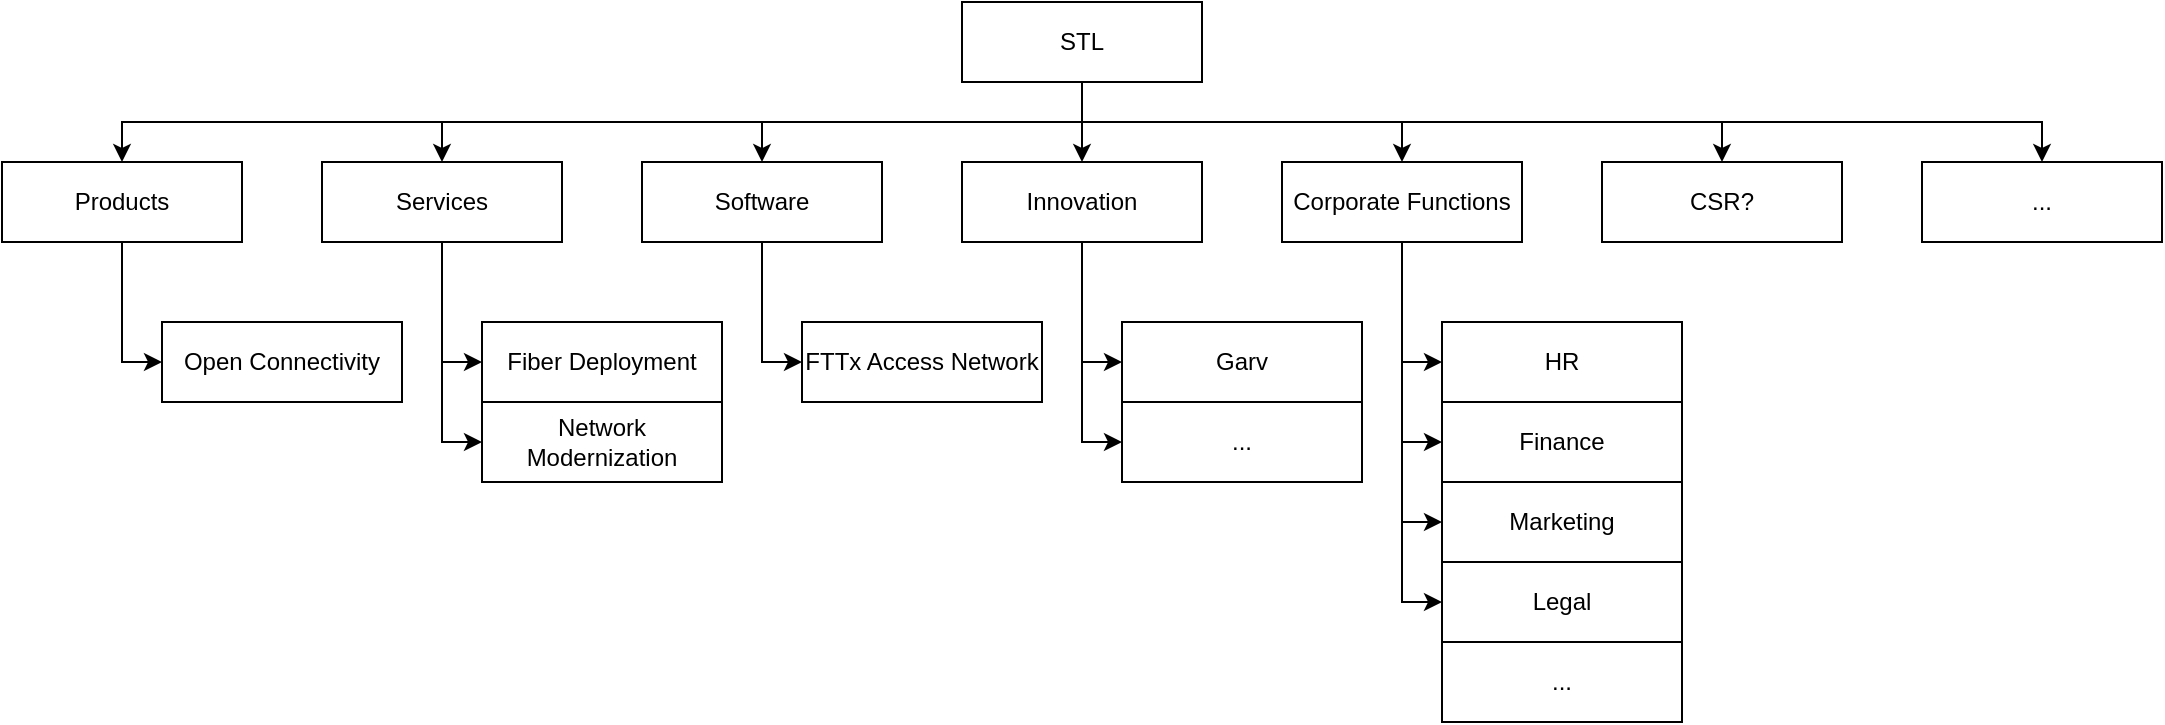 <mxfile version="13.6.2" type="github" pages="7">
  <diagram id="rNaGF3p6aFDAruF3l6WY" name="STL">
    <mxGraphModel dx="1298" dy="813" grid="1" gridSize="10" guides="1" tooltips="1" connect="1" arrows="1" fold="1" page="1" pageScale="1" pageWidth="1100" pageHeight="850" math="0" shadow="0">
      <root>
        <mxCell id="C-yoF4eh2TUxczm557ow-0" />
        <mxCell id="C-yoF4eh2TUxczm557ow-1" parent="C-yoF4eh2TUxczm557ow-0" />
        <mxCell id="C-yoF4eh2TUxczm557ow-10" style="edgeStyle=orthogonalEdgeStyle;rounded=0;orthogonalLoop=1;jettySize=auto;html=1;" edge="1" parent="C-yoF4eh2TUxczm557ow-1" source="C-yoF4eh2TUxczm557ow-2" target="C-yoF4eh2TUxczm557ow-3">
          <mxGeometry relative="1" as="geometry">
            <Array as="points">
              <mxPoint x="540" y="220" />
              <mxPoint x="60" y="220" />
            </Array>
          </mxGeometry>
        </mxCell>
        <mxCell id="C-yoF4eh2TUxczm557ow-11" style="edgeStyle=orthogonalEdgeStyle;rounded=0;orthogonalLoop=1;jettySize=auto;html=1;" edge="1" parent="C-yoF4eh2TUxczm557ow-1" source="C-yoF4eh2TUxczm557ow-2" target="C-yoF4eh2TUxczm557ow-4">
          <mxGeometry relative="1" as="geometry">
            <Array as="points">
              <mxPoint x="540" y="220" />
              <mxPoint x="220" y="220" />
            </Array>
          </mxGeometry>
        </mxCell>
        <mxCell id="C-yoF4eh2TUxczm557ow-12" style="edgeStyle=orthogonalEdgeStyle;rounded=0;orthogonalLoop=1;jettySize=auto;html=1;" edge="1" parent="C-yoF4eh2TUxczm557ow-1" source="C-yoF4eh2TUxczm557ow-2" target="C-yoF4eh2TUxczm557ow-5">
          <mxGeometry relative="1" as="geometry">
            <Array as="points">
              <mxPoint x="540" y="220" />
              <mxPoint x="380" y="220" />
            </Array>
          </mxGeometry>
        </mxCell>
        <mxCell id="C-yoF4eh2TUxczm557ow-13" style="edgeStyle=orthogonalEdgeStyle;rounded=0;orthogonalLoop=1;jettySize=auto;html=1;" edge="1" parent="C-yoF4eh2TUxczm557ow-1" target="C-yoF4eh2TUxczm557ow-6">
          <mxGeometry relative="1" as="geometry">
            <mxPoint x="540" y="210" as="sourcePoint" />
            <Array as="points">
              <mxPoint x="540" y="210" />
              <mxPoint x="540" y="210" />
            </Array>
          </mxGeometry>
        </mxCell>
        <mxCell id="C-yoF4eh2TUxczm557ow-14" style="edgeStyle=orthogonalEdgeStyle;rounded=0;orthogonalLoop=1;jettySize=auto;html=1;" edge="1" parent="C-yoF4eh2TUxczm557ow-1" source="C-yoF4eh2TUxczm557ow-2" target="C-yoF4eh2TUxczm557ow-7">
          <mxGeometry relative="1" as="geometry">
            <Array as="points">
              <mxPoint x="540" y="220" />
              <mxPoint x="700" y="220" />
            </Array>
          </mxGeometry>
        </mxCell>
        <mxCell id="C-yoF4eh2TUxczm557ow-16" style="edgeStyle=orthogonalEdgeStyle;rounded=0;orthogonalLoop=1;jettySize=auto;html=1;" edge="1" parent="C-yoF4eh2TUxczm557ow-1" source="C-yoF4eh2TUxczm557ow-2" target="C-yoF4eh2TUxczm557ow-15">
          <mxGeometry relative="1" as="geometry">
            <Array as="points">
              <mxPoint x="540" y="220" />
              <mxPoint x="860" y="220" />
            </Array>
          </mxGeometry>
        </mxCell>
        <mxCell id="C-yoF4eh2TUxczm557ow-39" style="edgeStyle=orthogonalEdgeStyle;rounded=0;orthogonalLoop=1;jettySize=auto;html=1;" edge="1" parent="C-yoF4eh2TUxczm557ow-1" source="C-yoF4eh2TUxczm557ow-2" target="C-yoF4eh2TUxczm557ow-29">
          <mxGeometry relative="1" as="geometry">
            <Array as="points">
              <mxPoint x="540" y="220" />
              <mxPoint x="1020" y="220" />
            </Array>
          </mxGeometry>
        </mxCell>
        <mxCell id="C-yoF4eh2TUxczm557ow-2" value="STL" style="rounded=0;whiteSpace=wrap;html=1;" vertex="1" parent="C-yoF4eh2TUxczm557ow-1">
          <mxGeometry x="480" y="160" width="120" height="40" as="geometry" />
        </mxCell>
        <mxCell id="C-yoF4eh2TUxczm557ow-35" style="edgeStyle=orthogonalEdgeStyle;rounded=0;orthogonalLoop=1;jettySize=auto;html=1;entryX=0;entryY=0.5;entryDx=0;entryDy=0;" edge="1" parent="C-yoF4eh2TUxczm557ow-1" source="C-yoF4eh2TUxczm557ow-3" target="C-yoF4eh2TUxczm557ow-30">
          <mxGeometry relative="1" as="geometry" />
        </mxCell>
        <mxCell id="C-yoF4eh2TUxczm557ow-3" value="Products" style="rounded=0;whiteSpace=wrap;html=1;" vertex="1" parent="C-yoF4eh2TUxczm557ow-1">
          <mxGeometry y="240" width="120" height="40" as="geometry" />
        </mxCell>
        <mxCell id="C-yoF4eh2TUxczm557ow-36" style="edgeStyle=orthogonalEdgeStyle;rounded=0;orthogonalLoop=1;jettySize=auto;html=1;entryX=0;entryY=0.5;entryDx=0;entryDy=0;" edge="1" parent="C-yoF4eh2TUxczm557ow-1" source="C-yoF4eh2TUxczm557ow-4" target="C-yoF4eh2TUxczm557ow-34">
          <mxGeometry relative="1" as="geometry" />
        </mxCell>
        <mxCell id="C-yoF4eh2TUxczm557ow-37" style="edgeStyle=orthogonalEdgeStyle;rounded=0;orthogonalLoop=1;jettySize=auto;html=1;entryX=0;entryY=0.5;entryDx=0;entryDy=0;" edge="1" parent="C-yoF4eh2TUxczm557ow-1" source="C-yoF4eh2TUxczm557ow-4" target="C-yoF4eh2TUxczm557ow-31">
          <mxGeometry relative="1" as="geometry" />
        </mxCell>
        <mxCell id="C-yoF4eh2TUxczm557ow-4" value="Services" style="rounded=0;whiteSpace=wrap;html=1;" vertex="1" parent="C-yoF4eh2TUxczm557ow-1">
          <mxGeometry x="160" y="240" width="120" height="40" as="geometry" />
        </mxCell>
        <mxCell id="C-yoF4eh2TUxczm557ow-38" style="edgeStyle=orthogonalEdgeStyle;rounded=0;orthogonalLoop=1;jettySize=auto;html=1;entryX=0;entryY=0.5;entryDx=0;entryDy=0;" edge="1" parent="C-yoF4eh2TUxczm557ow-1" source="C-yoF4eh2TUxczm557ow-5" target="C-yoF4eh2TUxczm557ow-32">
          <mxGeometry relative="1" as="geometry" />
        </mxCell>
        <mxCell id="C-yoF4eh2TUxczm557ow-5" value="Software" style="rounded=0;whiteSpace=wrap;html=1;" vertex="1" parent="C-yoF4eh2TUxczm557ow-1">
          <mxGeometry x="320" y="240" width="120" height="40" as="geometry" />
        </mxCell>
        <mxCell id="C-yoF4eh2TUxczm557ow-9" style="edgeStyle=orthogonalEdgeStyle;rounded=0;orthogonalLoop=1;jettySize=auto;html=1;" edge="1" parent="C-yoF4eh2TUxczm557ow-1" source="C-yoF4eh2TUxczm557ow-6" target="C-yoF4eh2TUxczm557ow-8">
          <mxGeometry relative="1" as="geometry">
            <Array as="points">
              <mxPoint x="540" y="340" />
            </Array>
          </mxGeometry>
        </mxCell>
        <mxCell id="C-yoF4eh2TUxczm557ow-23" style="edgeStyle=orthogonalEdgeStyle;rounded=0;orthogonalLoop=1;jettySize=auto;html=1;entryX=0;entryY=0.5;entryDx=0;entryDy=0;" edge="1" parent="C-yoF4eh2TUxczm557ow-1" source="C-yoF4eh2TUxczm557ow-6" target="C-yoF4eh2TUxczm557ow-22">
          <mxGeometry relative="1" as="geometry" />
        </mxCell>
        <mxCell id="C-yoF4eh2TUxczm557ow-6" value="Innovation" style="rounded=0;whiteSpace=wrap;html=1;" vertex="1" parent="C-yoF4eh2TUxczm557ow-1">
          <mxGeometry x="480" y="240" width="120" height="40" as="geometry" />
        </mxCell>
        <mxCell id="C-yoF4eh2TUxczm557ow-24" style="edgeStyle=orthogonalEdgeStyle;rounded=0;orthogonalLoop=1;jettySize=auto;html=1;entryX=0;entryY=0.5;entryDx=0;entryDy=0;" edge="1" parent="C-yoF4eh2TUxczm557ow-1" source="C-yoF4eh2TUxczm557ow-7" target="C-yoF4eh2TUxczm557ow-17">
          <mxGeometry relative="1" as="geometry" />
        </mxCell>
        <mxCell id="C-yoF4eh2TUxczm557ow-25" style="edgeStyle=orthogonalEdgeStyle;rounded=0;orthogonalLoop=1;jettySize=auto;html=1;entryX=0;entryY=0.5;entryDx=0;entryDy=0;" edge="1" parent="C-yoF4eh2TUxczm557ow-1" source="C-yoF4eh2TUxczm557ow-7" target="C-yoF4eh2TUxczm557ow-18">
          <mxGeometry relative="1" as="geometry" />
        </mxCell>
        <mxCell id="C-yoF4eh2TUxczm557ow-26" style="edgeStyle=orthogonalEdgeStyle;rounded=0;orthogonalLoop=1;jettySize=auto;html=1;entryX=0;entryY=0.5;entryDx=0;entryDy=0;" edge="1" parent="C-yoF4eh2TUxczm557ow-1" source="C-yoF4eh2TUxczm557ow-7" target="C-yoF4eh2TUxczm557ow-19">
          <mxGeometry relative="1" as="geometry" />
        </mxCell>
        <mxCell id="C-yoF4eh2TUxczm557ow-27" style="edgeStyle=orthogonalEdgeStyle;rounded=0;orthogonalLoop=1;jettySize=auto;html=1;entryX=0;entryY=0.5;entryDx=0;entryDy=0;" edge="1" parent="C-yoF4eh2TUxczm557ow-1" source="C-yoF4eh2TUxczm557ow-7" target="C-yoF4eh2TUxczm557ow-20">
          <mxGeometry relative="1" as="geometry" />
        </mxCell>
        <mxCell id="C-yoF4eh2TUxczm557ow-7" value="Corporate Functions" style="rounded=0;whiteSpace=wrap;html=1;" vertex="1" parent="C-yoF4eh2TUxczm557ow-1">
          <mxGeometry x="640" y="240" width="120" height="40" as="geometry" />
        </mxCell>
        <mxCell id="C-yoF4eh2TUxczm557ow-8" value="Garv" style="rounded=0;whiteSpace=wrap;html=1;" vertex="1" parent="C-yoF4eh2TUxczm557ow-1">
          <mxGeometry x="560" y="320" width="120" height="40" as="geometry" />
        </mxCell>
        <mxCell id="C-yoF4eh2TUxczm557ow-15" value="CSR?" style="rounded=0;whiteSpace=wrap;html=1;" vertex="1" parent="C-yoF4eh2TUxczm557ow-1">
          <mxGeometry x="800" y="240" width="120" height="40" as="geometry" />
        </mxCell>
        <mxCell id="C-yoF4eh2TUxczm557ow-17" value="HR" style="rounded=0;whiteSpace=wrap;html=1;" vertex="1" parent="C-yoF4eh2TUxczm557ow-1">
          <mxGeometry x="720" y="320" width="120" height="40" as="geometry" />
        </mxCell>
        <mxCell id="C-yoF4eh2TUxczm557ow-18" value="Finance" style="rounded=0;whiteSpace=wrap;html=1;" vertex="1" parent="C-yoF4eh2TUxczm557ow-1">
          <mxGeometry x="720" y="360" width="120" height="40" as="geometry" />
        </mxCell>
        <mxCell id="C-yoF4eh2TUxczm557ow-19" value="Marketing" style="rounded=0;whiteSpace=wrap;html=1;" vertex="1" parent="C-yoF4eh2TUxczm557ow-1">
          <mxGeometry x="720" y="400" width="120" height="40" as="geometry" />
        </mxCell>
        <mxCell id="C-yoF4eh2TUxczm557ow-20" value="Legal" style="rounded=0;whiteSpace=wrap;html=1;" vertex="1" parent="C-yoF4eh2TUxczm557ow-1">
          <mxGeometry x="720" y="440" width="120" height="40" as="geometry" />
        </mxCell>
        <mxCell id="C-yoF4eh2TUxczm557ow-22" value="..." style="rounded=0;whiteSpace=wrap;html=1;" vertex="1" parent="C-yoF4eh2TUxczm557ow-1">
          <mxGeometry x="560" y="360" width="120" height="40" as="geometry" />
        </mxCell>
        <mxCell id="C-yoF4eh2TUxczm557ow-28" value="..." style="rounded=0;whiteSpace=wrap;html=1;" vertex="1" parent="C-yoF4eh2TUxczm557ow-1">
          <mxGeometry x="720" y="480" width="120" height="40" as="geometry" />
        </mxCell>
        <mxCell id="C-yoF4eh2TUxczm557ow-29" value="..." style="rounded=0;whiteSpace=wrap;html=1;" vertex="1" parent="C-yoF4eh2TUxczm557ow-1">
          <mxGeometry x="960" y="240" width="120" height="40" as="geometry" />
        </mxCell>
        <mxCell id="C-yoF4eh2TUxczm557ow-30" value="Open Connectivity" style="rounded=0;whiteSpace=wrap;html=1;" vertex="1" parent="C-yoF4eh2TUxczm557ow-1">
          <mxGeometry x="80" y="320" width="120" height="40" as="geometry" />
        </mxCell>
        <mxCell id="C-yoF4eh2TUxczm557ow-31" value="Fiber Deployment" style="rounded=0;whiteSpace=wrap;html=1;" vertex="1" parent="C-yoF4eh2TUxczm557ow-1">
          <mxGeometry x="240" y="320" width="120" height="40" as="geometry" />
        </mxCell>
        <mxCell id="C-yoF4eh2TUxczm557ow-32" value="FTTx Access Network" style="rounded=0;whiteSpace=wrap;html=1;" vertex="1" parent="C-yoF4eh2TUxczm557ow-1">
          <mxGeometry x="400" y="320" width="120" height="40" as="geometry" />
        </mxCell>
        <mxCell id="C-yoF4eh2TUxczm557ow-34" value="Network Modernization" style="rounded=0;whiteSpace=wrap;html=1;" vertex="1" parent="C-yoF4eh2TUxczm557ow-1">
          <mxGeometry x="240" y="360" width="120" height="40" as="geometry" />
        </mxCell>
      </root>
    </mxGraphModel>
  </diagram>
  <diagram id="8kKWbMw9pSqV0C8SBLqy" name="Indian-Cities">
    <mxGraphModel dx="1298" dy="813" grid="1" gridSize="10" guides="1" tooltips="1" connect="1" arrows="1" fold="1" page="1" pageScale="1" pageWidth="1100" pageHeight="850" math="0" shadow="0">
      <root>
        <mxCell id="0" />
        <mxCell id="1" parent="0" />
        <mxCell id="DS4k8uAIzJZxYumFX1fF-19" style="edgeStyle=orthogonalEdgeStyle;rounded=0;orthogonalLoop=1;jettySize=auto;html=1;entryX=0.5;entryY=0;entryDx=0;entryDy=0;" edge="1" parent="1" source="DS4k8uAIzJZxYumFX1fF-1" target="DS4k8uAIzJZxYumFX1fF-4">
          <mxGeometry relative="1" as="geometry">
            <Array as="points">
              <mxPoint x="500" y="220" />
              <mxPoint x="260" y="220" />
            </Array>
          </mxGeometry>
        </mxCell>
        <mxCell id="DS4k8uAIzJZxYumFX1fF-20" style="edgeStyle=orthogonalEdgeStyle;rounded=0;orthogonalLoop=1;jettySize=auto;html=1;" edge="1" parent="1" source="DS4k8uAIzJZxYumFX1fF-1" target="DS4k8uAIzJZxYumFX1fF-2">
          <mxGeometry relative="1" as="geometry" />
        </mxCell>
        <mxCell id="DS4k8uAIzJZxYumFX1fF-21" style="edgeStyle=orthogonalEdgeStyle;rounded=0;orthogonalLoop=1;jettySize=auto;html=1;" edge="1" parent="1" source="DS4k8uAIzJZxYumFX1fF-1" target="DS4k8uAIzJZxYumFX1fF-3">
          <mxGeometry relative="1" as="geometry" />
        </mxCell>
        <mxCell id="DS4k8uAIzJZxYumFX1fF-22" style="edgeStyle=orthogonalEdgeStyle;rounded=0;orthogonalLoop=1;jettySize=auto;html=1;" edge="1" parent="1" source="DS4k8uAIzJZxYumFX1fF-1" target="DS4k8uAIzJZxYumFX1fF-5">
          <mxGeometry relative="1" as="geometry">
            <Array as="points">
              <mxPoint x="500" y="220" />
              <mxPoint x="740" y="220" />
            </Array>
          </mxGeometry>
        </mxCell>
        <mxCell id="DS4k8uAIzJZxYumFX1fF-1" value="&lt;a href=&quot;https://en.wikipedia.org/wiki/Classification_of_Indian_cities&quot;&gt;Indian Cities&lt;/a&gt;" style="rounded=0;whiteSpace=wrap;html=1;" vertex="1" parent="1">
          <mxGeometry x="440" y="160" width="120" height="40" as="geometry" />
        </mxCell>
        <mxCell id="DS4k8uAIzJZxYumFX1fF-13" style="edgeStyle=orthogonalEdgeStyle;rounded=0;orthogonalLoop=1;jettySize=auto;html=1;" edge="1" parent="1" source="DS4k8uAIzJZxYumFX1fF-2" target="DS4k8uAIzJZxYumFX1fF-11">
          <mxGeometry relative="1" as="geometry" />
        </mxCell>
        <mxCell id="DS4k8uAIzJZxYumFX1fF-2" value="Urban" style="rounded=0;whiteSpace=wrap;html=1;" vertex="1" parent="1">
          <mxGeometry x="360" y="240" width="120" height="40" as="geometry" />
        </mxCell>
        <mxCell id="DS4k8uAIzJZxYumFX1fF-14" style="edgeStyle=orthogonalEdgeStyle;rounded=0;orthogonalLoop=1;jettySize=auto;html=1;entryX=0;entryY=0.5;entryDx=0;entryDy=0;" edge="1" parent="1" source="DS4k8uAIzJZxYumFX1fF-3" target="DS4k8uAIzJZxYumFX1fF-8">
          <mxGeometry relative="1" as="geometry" />
        </mxCell>
        <mxCell id="DS4k8uAIzJZxYumFX1fF-15" style="edgeStyle=orthogonalEdgeStyle;rounded=0;orthogonalLoop=1;jettySize=auto;html=1;entryX=0;entryY=0.5;entryDx=0;entryDy=0;" edge="1" parent="1" source="DS4k8uAIzJZxYumFX1fF-3" target="DS4k8uAIzJZxYumFX1fF-9">
          <mxGeometry relative="1" as="geometry" />
        </mxCell>
        <mxCell id="DS4k8uAIzJZxYumFX1fF-16" style="edgeStyle=orthogonalEdgeStyle;rounded=0;orthogonalLoop=1;jettySize=auto;html=1;entryX=0;entryY=0.5;entryDx=0;entryDy=0;" edge="1" parent="1" source="DS4k8uAIzJZxYumFX1fF-3" target="DS4k8uAIzJZxYumFX1fF-10">
          <mxGeometry relative="1" as="geometry" />
        </mxCell>
        <mxCell id="DS4k8uAIzJZxYumFX1fF-3" value="Semi-Urban" style="rounded=0;whiteSpace=wrap;html=1;" vertex="1" parent="1">
          <mxGeometry x="520" y="240" width="120" height="40" as="geometry" />
        </mxCell>
        <mxCell id="DS4k8uAIzJZxYumFX1fF-12" style="edgeStyle=orthogonalEdgeStyle;rounded=0;orthogonalLoop=1;jettySize=auto;html=1;" edge="1" parent="1" source="DS4k8uAIzJZxYumFX1fF-4" target="DS4k8uAIzJZxYumFX1fF-11">
          <mxGeometry relative="1" as="geometry" />
        </mxCell>
        <mxCell id="DS4k8uAIzJZxYumFX1fF-4" value="Metropolitan" style="rounded=0;whiteSpace=wrap;html=1;" vertex="1" parent="1">
          <mxGeometry x="200" y="240" width="120" height="40" as="geometry" />
        </mxCell>
        <mxCell id="DS4k8uAIzJZxYumFX1fF-17" style="edgeStyle=orthogonalEdgeStyle;rounded=0;orthogonalLoop=1;jettySize=auto;html=1;entryX=0;entryY=0.5;entryDx=0;entryDy=0;" edge="1" parent="1" source="DS4k8uAIzJZxYumFX1fF-5" target="DS4k8uAIzJZxYumFX1fF-6">
          <mxGeometry relative="1" as="geometry" />
        </mxCell>
        <mxCell id="DS4k8uAIzJZxYumFX1fF-18" style="edgeStyle=orthogonalEdgeStyle;rounded=0;orthogonalLoop=1;jettySize=auto;html=1;entryX=0;entryY=0.5;entryDx=0;entryDy=0;" edge="1" parent="1" source="DS4k8uAIzJZxYumFX1fF-5" target="DS4k8uAIzJZxYumFX1fF-7">
          <mxGeometry relative="1" as="geometry" />
        </mxCell>
        <mxCell id="DS4k8uAIzJZxYumFX1fF-5" value="Rural&lt;span style=&quot;color: rgba(0 , 0 , 0 , 0) ; font-family: monospace ; font-size: 0px&quot;&gt;%3CmxGraphModel%3E%3Croot%3E%3CmxCell%20id%3D%220%22%2F%3E%3CmxCell%20id%3D%221%22%20parent%3D%220%22%2F%3E%3CmxCell%20id%3D%222%22%20value%3D%22India%22%20style%3D%22rounded%3D0%3BwhiteSpace%3Dwrap%3Bhtml%3D1%3B%22%20vertex%3D%221%22%20parent%3D%221%22%3E%3CmxGeometry%20x%3D%22360%22%20y%3D%22240%22%20width%3D%22120%22%20height%3D%2240%22%20as%3D%22geometry%22%2F%3E%3C%2FmxCell%3E%3C%2Froot%3E%3C%2FmxGraphModel%3E&lt;/span&gt;" style="rounded=0;whiteSpace=wrap;html=1;fillColor=#fff2cc;strokeColor=#d6b656;" vertex="1" parent="1">
          <mxGeometry x="680" y="240" width="120" height="40" as="geometry" />
        </mxCell>
        <mxCell id="DS4k8uAIzJZxYumFX1fF-6" value="Tier 6" style="rounded=0;whiteSpace=wrap;html=1;fillColor=#fff2cc;strokeColor=#d6b656;" vertex="1" parent="1">
          <mxGeometry x="760" y="360" width="120" height="40" as="geometry" />
        </mxCell>
        <mxCell id="DS4k8uAIzJZxYumFX1fF-7" value="Tier 5" style="rounded=0;whiteSpace=wrap;html=1;fillColor=#fff2cc;strokeColor=#d6b656;" vertex="1" parent="1">
          <mxGeometry x="760" y="320" width="120" height="40" as="geometry" />
        </mxCell>
        <mxCell id="DS4k8uAIzJZxYumFX1fF-8" value="Tier 4&lt;span style=&quot;color: rgba(0 , 0 , 0 , 0) ; font-family: monospace ; font-size: 0px&quot;&gt;%3CmxGraphModel%3E%3Croot%3E%3CmxCell%20id%3D%220%22%2F%3E%3CmxCell%20id%3D%221%22%20parent%3D%220%22%2F%3E%3CmxCell%20id%3D%222%22%20value%3D%22India%22%20style%3D%22rounded%3D0%3BwhiteSpace%3Dwrap%3Bhtml%3D1%3B%22%20vertex%3D%221%22%20parent%3D%221%22%3E%3CmxGeometry%20x%3D%22360%22%20y%3D%22240%22%20width%3D%22120%22%20height%3D%2240%22%20as%3D%22geometry%22%2F%3E%3C%2FmxCell%3E%3C%2Froot%3E%3C%2FmxGraphModel%3E&lt;/span&gt;" style="rounded=0;whiteSpace=wrap;html=1;" vertex="1" parent="1">
          <mxGeometry x="600" y="400" width="120" height="40" as="geometry" />
        </mxCell>
        <mxCell id="DS4k8uAIzJZxYumFX1fF-9" value="Tier 3" style="rounded=0;whiteSpace=wrap;html=1;" vertex="1" parent="1">
          <mxGeometry x="600" y="360" width="120" height="40" as="geometry" />
        </mxCell>
        <mxCell id="DS4k8uAIzJZxYumFX1fF-10" value="Tier 2" style="rounded=0;whiteSpace=wrap;html=1;" vertex="1" parent="1">
          <mxGeometry x="600" y="320" width="120" height="40" as="geometry" />
        </mxCell>
        <mxCell id="DS4k8uAIzJZxYumFX1fF-11" value="Tier 1" style="rounded=0;whiteSpace=wrap;html=1;" vertex="1" parent="1">
          <mxGeometry x="280" y="320" width="120" height="40" as="geometry" />
        </mxCell>
      </root>
    </mxGraphModel>
  </diagram>
  <diagram id="pAhLUk2DgENgFp1MZz0y" name="India-Rural">
    <mxGraphModel dx="1527" dy="956" grid="1" gridSize="10" guides="1" tooltips="1" connect="1" arrows="1" fold="1" page="1" pageScale="1" pageWidth="1100" pageHeight="850" math="0" shadow="0">
      <root>
        <mxCell id="s4hwWxdY0nRDQfcN49-O-0" />
        <mxCell id="s4hwWxdY0nRDQfcN49-O-1" parent="s4hwWxdY0nRDQfcN49-O-0" />
        <mxCell id="tGWvKv2f_1cZI7tXwJuk-4" style="edgeStyle=orthogonalEdgeStyle;rounded=0;orthogonalLoop=1;jettySize=auto;html=1;" edge="1" parent="s4hwWxdY0nRDQfcN49-O-1" source="JR11sHcIEQDA4adZJ9pe-0" target="rH7blxC7bQuH0pO4v2aS-3">
          <mxGeometry relative="1" as="geometry">
            <Array as="points">
              <mxPoint x="540" y="100" />
              <mxPoint x="780" y="100" />
            </Array>
          </mxGeometry>
        </mxCell>
        <mxCell id="tGWvKv2f_1cZI7tXwJuk-7" style="edgeStyle=orthogonalEdgeStyle;rounded=0;orthogonalLoop=1;jettySize=auto;html=1;" edge="1" parent="s4hwWxdY0nRDQfcN49-O-1" source="JR11sHcIEQDA4adZJ9pe-0" target="rH7blxC7bQuH0pO4v2aS-2">
          <mxGeometry relative="1" as="geometry" />
        </mxCell>
        <mxCell id="tGWvKv2f_1cZI7tXwJuk-8" style="edgeStyle=orthogonalEdgeStyle;rounded=0;orthogonalLoop=1;jettySize=auto;html=1;" edge="1" parent="s4hwWxdY0nRDQfcN49-O-1" source="JR11sHcIEQDA4adZJ9pe-0" target="rH7blxC7bQuH0pO4v2aS-11">
          <mxGeometry relative="1" as="geometry">
            <Array as="points">
              <mxPoint x="540" y="100" />
              <mxPoint x="300" y="100" />
            </Array>
          </mxGeometry>
        </mxCell>
        <mxCell id="JR11sHcIEQDA4adZJ9pe-0" value="India-Rural" style="rounded=0;whiteSpace=wrap;html=1;" vertex="1" parent="s4hwWxdY0nRDQfcN49-O-1">
          <mxGeometry x="480" y="40" width="120" height="40" as="geometry" />
        </mxCell>
        <mxCell id="rH7blxC7bQuH0pO4v2aS-0" value="Population" style="rounded=0;whiteSpace=wrap;html=1;" vertex="1" parent="s4hwWxdY0nRDQfcN49-O-1">
          <mxGeometry x="640" y="240" width="120" height="40" as="geometry" />
        </mxCell>
        <mxCell id="rH7blxC7bQuH0pO4v2aS-37" style="edgeStyle=orthogonalEdgeStyle;rounded=0;orthogonalLoop=1;jettySize=auto;html=1;" edge="1" parent="s4hwWxdY0nRDQfcN49-O-1" source="rH7blxC7bQuH0pO4v2aS-2" target="rH7blxC7bQuH0pO4v2aS-10">
          <mxGeometry relative="1" as="geometry">
            <Array as="points">
              <mxPoint x="540" y="200" />
              <mxPoint x="380" y="200" />
            </Array>
          </mxGeometry>
        </mxCell>
        <mxCell id="tGWvKv2f_1cZI7tXwJuk-6" style="edgeStyle=orthogonalEdgeStyle;rounded=0;orthogonalLoop=1;jettySize=auto;html=1;" edge="1" parent="s4hwWxdY0nRDQfcN49-O-1" source="rH7blxC7bQuH0pO4v2aS-2" target="rH7blxC7bQuH0pO4v2aS-0">
          <mxGeometry relative="1" as="geometry">
            <Array as="points">
              <mxPoint x="540" y="200" />
              <mxPoint x="700" y="200" />
            </Array>
          </mxGeometry>
        </mxCell>
        <mxCell id="rH7blxC7bQuH0pO4v2aS-2" value="Society" style="rounded=0;whiteSpace=wrap;html=1;" vertex="1" parent="s4hwWxdY0nRDQfcN49-O-1">
          <mxGeometry x="480" y="120" width="120" height="40" as="geometry" />
        </mxCell>
        <mxCell id="rH7blxC7bQuH0pO4v2aS-27" style="edgeStyle=orthogonalEdgeStyle;rounded=0;orthogonalLoop=1;jettySize=auto;html=1;" edge="1" parent="s4hwWxdY0nRDQfcN49-O-1" source="rH7blxC7bQuH0pO4v2aS-3" target="rH7blxC7bQuH0pO4v2aS-5">
          <mxGeometry relative="1" as="geometry">
            <Array as="points">
              <mxPoint x="860" y="140" />
              <mxPoint x="860" y="220" />
            </Array>
          </mxGeometry>
        </mxCell>
        <mxCell id="rH7blxC7bQuH0pO4v2aS-28" style="edgeStyle=orthogonalEdgeStyle;rounded=0;orthogonalLoop=1;jettySize=auto;html=1;entryX=0;entryY=0.5;entryDx=0;entryDy=0;" edge="1" parent="s4hwWxdY0nRDQfcN49-O-1" source="rH7blxC7bQuH0pO4v2aS-3" target="rH7blxC7bQuH0pO4v2aS-8">
          <mxGeometry relative="1" as="geometry" />
        </mxCell>
        <mxCell id="rH7blxC7bQuH0pO4v2aS-29" style="edgeStyle=orthogonalEdgeStyle;rounded=0;orthogonalLoop=1;jettySize=auto;html=1;entryX=0;entryY=0.5;entryDx=0;entryDy=0;" edge="1" parent="s4hwWxdY0nRDQfcN49-O-1" source="rH7blxC7bQuH0pO4v2aS-3" target="rH7blxC7bQuH0pO4v2aS-7">
          <mxGeometry relative="1" as="geometry" />
        </mxCell>
        <mxCell id="rH7blxC7bQuH0pO4v2aS-30" style="edgeStyle=orthogonalEdgeStyle;rounded=0;orthogonalLoop=1;jettySize=auto;html=1;entryX=0;entryY=0.5;entryDx=0;entryDy=0;" edge="1" parent="s4hwWxdY0nRDQfcN49-O-1" source="rH7blxC7bQuH0pO4v2aS-3" target="rH7blxC7bQuH0pO4v2aS-6">
          <mxGeometry relative="1" as="geometry" />
        </mxCell>
        <mxCell id="tGWvKv2f_1cZI7tXwJuk-5" style="edgeStyle=orthogonalEdgeStyle;rounded=0;orthogonalLoop=1;jettySize=auto;html=1;entryX=0;entryY=0.5;entryDx=0;entryDy=0;" edge="1" parent="s4hwWxdY0nRDQfcN49-O-1" source="rH7blxC7bQuH0pO4v2aS-3" target="rH7blxC7bQuH0pO4v2aS-5">
          <mxGeometry relative="1" as="geometry" />
        </mxCell>
        <mxCell id="rH7blxC7bQuH0pO4v2aS-3" value="Environment" style="rounded=0;whiteSpace=wrap;html=1;" vertex="1" parent="s4hwWxdY0nRDQfcN49-O-1">
          <mxGeometry x="720" y="120" width="120" height="40" as="geometry" />
        </mxCell>
        <mxCell id="rH7blxC7bQuH0pO4v2aS-5" value="Land" style="rounded=0;whiteSpace=wrap;html=1;" vertex="1" parent="s4hwWxdY0nRDQfcN49-O-1">
          <mxGeometry x="880" y="120" width="120" height="40" as="geometry" />
        </mxCell>
        <mxCell id="rH7blxC7bQuH0pO4v2aS-6" value="Mountains" style="rounded=0;whiteSpace=wrap;html=1;" vertex="1" parent="s4hwWxdY0nRDQfcN49-O-1">
          <mxGeometry x="880" y="160" width="120" height="40" as="geometry" />
        </mxCell>
        <mxCell id="rH7blxC7bQuH0pO4v2aS-7" value="Rivers,Lakes,etc." style="rounded=0;whiteSpace=wrap;html=1;" vertex="1" parent="s4hwWxdY0nRDQfcN49-O-1">
          <mxGeometry x="880" y="200" width="120" height="40" as="geometry" />
        </mxCell>
        <mxCell id="rH7blxC7bQuH0pO4v2aS-8" value="..." style="rounded=0;whiteSpace=wrap;html=1;" vertex="1" parent="s4hwWxdY0nRDQfcN49-O-1">
          <mxGeometry x="880" y="240" width="120" height="40" as="geometry" />
        </mxCell>
        <mxCell id="tGWvKv2f_1cZI7tXwJuk-35" style="edgeStyle=orthogonalEdgeStyle;rounded=0;orthogonalLoop=1;jettySize=auto;html=1;" edge="1" parent="s4hwWxdY0nRDQfcN49-O-1" source="rH7blxC7bQuH0pO4v2aS-10" target="rH7blxC7bQuH0pO4v2aS-42">
          <mxGeometry relative="1" as="geometry" />
        </mxCell>
        <mxCell id="tGWvKv2f_1cZI7tXwJuk-36" style="edgeStyle=orthogonalEdgeStyle;rounded=0;orthogonalLoop=1;jettySize=auto;html=1;" edge="1" parent="s4hwWxdY0nRDQfcN49-O-1" source="rH7blxC7bQuH0pO4v2aS-10" target="rH7blxC7bQuH0pO4v2aS-40">
          <mxGeometry relative="1" as="geometry">
            <Array as="points">
              <mxPoint x="380" y="300" />
              <mxPoint x="620" y="300" />
            </Array>
          </mxGeometry>
        </mxCell>
        <mxCell id="tGWvKv2f_1cZI7tXwJuk-42" style="edgeStyle=orthogonalEdgeStyle;rounded=0;orthogonalLoop=1;jettySize=auto;html=1;" edge="1" parent="s4hwWxdY0nRDQfcN49-O-1" source="rH7blxC7bQuH0pO4v2aS-10" target="tGWvKv2f_1cZI7tXwJuk-41">
          <mxGeometry relative="1" as="geometry">
            <Array as="points">
              <mxPoint x="380" y="300" />
              <mxPoint x="140" y="300" />
            </Array>
          </mxGeometry>
        </mxCell>
        <mxCell id="tGWvKv2f_1cZI7tXwJuk-49" style="edgeStyle=orthogonalEdgeStyle;rounded=0;orthogonalLoop=1;jettySize=auto;html=1;entryX=0.5;entryY=0;entryDx=0;entryDy=0;" edge="1" parent="s4hwWxdY0nRDQfcN49-O-1" source="rH7blxC7bQuH0pO4v2aS-10" target="rH7blxC7bQuH0pO4v2aS-16">
          <mxGeometry relative="1" as="geometry">
            <Array as="points">
              <mxPoint x="380" y="300" />
              <mxPoint x="300" y="300" />
            </Array>
          </mxGeometry>
        </mxCell>
        <mxCell id="rH7blxC7bQuH0pO4v2aS-10" value="Public/Private&lt;br&gt;Sector" style="rounded=0;whiteSpace=wrap;html=1;" vertex="1" parent="s4hwWxdY0nRDQfcN49-O-1">
          <mxGeometry x="320" y="240" width="120" height="40" as="geometry" />
        </mxCell>
        <mxCell id="rH7blxC7bQuH0pO4v2aS-32" style="edgeStyle=orthogonalEdgeStyle;rounded=0;orthogonalLoop=1;jettySize=auto;html=1;entryX=1;entryY=0.5;entryDx=0;entryDy=0;" edge="1" parent="s4hwWxdY0nRDQfcN49-O-1" target="rH7blxC7bQuH0pO4v2aS-15">
          <mxGeometry relative="1" as="geometry">
            <mxPoint x="250" y="140" as="sourcePoint" />
            <Array as="points">
              <mxPoint x="230" y="140" />
              <mxPoint x="230" y="180" />
            </Array>
          </mxGeometry>
        </mxCell>
        <mxCell id="rH7blxC7bQuH0pO4v2aS-33" style="edgeStyle=orthogonalEdgeStyle;rounded=0;orthogonalLoop=1;jettySize=auto;html=1;entryX=1;entryY=0.5;entryDx=0;entryDy=0;" edge="1" parent="s4hwWxdY0nRDQfcN49-O-1" target="rH7blxC7bQuH0pO4v2aS-12">
          <mxGeometry relative="1" as="geometry">
            <mxPoint x="250" y="140" as="sourcePoint" />
            <Array as="points">
              <mxPoint x="250" y="140" />
              <mxPoint x="250" y="140" />
            </Array>
          </mxGeometry>
        </mxCell>
        <mxCell id="rH7blxC7bQuH0pO4v2aS-11" value="Governance" style="rounded=0;whiteSpace=wrap;html=1;" vertex="1" parent="s4hwWxdY0nRDQfcN49-O-1">
          <mxGeometry x="240" y="120" width="120" height="40" as="geometry" />
        </mxCell>
        <mxCell id="rH7blxC7bQuH0pO4v2aS-12" value="Policy" style="rounded=0;whiteSpace=wrap;html=1;" vertex="1" parent="s4hwWxdY0nRDQfcN49-O-1">
          <mxGeometry x="80" y="120" width="120" height="40" as="geometry" />
        </mxCell>
        <mxCell id="rH7blxC7bQuH0pO4v2aS-15" value="Law" style="rounded=0;whiteSpace=wrap;html=1;" vertex="1" parent="s4hwWxdY0nRDQfcN49-O-1">
          <mxGeometry x="80" y="160" width="120" height="40" as="geometry" />
        </mxCell>
        <mxCell id="tGWvKv2f_1cZI7tXwJuk-43" style="edgeStyle=orthogonalEdgeStyle;rounded=0;orthogonalLoop=1;jettySize=auto;html=1;entryX=0;entryY=0.5;entryDx=0;entryDy=0;" edge="1" parent="s4hwWxdY0nRDQfcN49-O-1" source="rH7blxC7bQuH0pO4v2aS-16" target="tGWvKv2f_1cZI7tXwJuk-31">
          <mxGeometry relative="1" as="geometry" />
        </mxCell>
        <mxCell id="tGWvKv2f_1cZI7tXwJuk-44" style="edgeStyle=orthogonalEdgeStyle;rounded=0;orthogonalLoop=1;jettySize=auto;html=1;entryX=0;entryY=0.5;entryDx=0;entryDy=0;" edge="1" parent="s4hwWxdY0nRDQfcN49-O-1" source="rH7blxC7bQuH0pO4v2aS-16" target="rH7blxC7bQuH0pO4v2aS-18">
          <mxGeometry relative="1" as="geometry" />
        </mxCell>
        <mxCell id="tGWvKv2f_1cZI7tXwJuk-46" style="edgeStyle=orthogonalEdgeStyle;rounded=0;orthogonalLoop=1;jettySize=auto;html=1;entryX=0;entryY=0.5;entryDx=0;entryDy=0;" edge="1" parent="s4hwWxdY0nRDQfcN49-O-1" source="rH7blxC7bQuH0pO4v2aS-16" target="rH7blxC7bQuH0pO4v2aS-17">
          <mxGeometry relative="1" as="geometry" />
        </mxCell>
        <mxCell id="tGWvKv2f_1cZI7tXwJuk-47" style="edgeStyle=orthogonalEdgeStyle;rounded=0;orthogonalLoop=1;jettySize=auto;html=1;entryX=0;entryY=0.5;entryDx=0;entryDy=0;" edge="1" parent="s4hwWxdY0nRDQfcN49-O-1" source="rH7blxC7bQuH0pO4v2aS-16" target="rH7blxC7bQuH0pO4v2aS-19">
          <mxGeometry relative="1" as="geometry" />
        </mxCell>
        <mxCell id="gh2at1lTockqcAlxx83c-7" style="edgeStyle=orthogonalEdgeStyle;rounded=0;orthogonalLoop=1;jettySize=auto;html=1;entryX=0;entryY=0.5;entryDx=0;entryDy=0;endArrow=classic;endFill=1;fontColor=#000000;" edge="1" parent="s4hwWxdY0nRDQfcN49-O-1" source="rH7blxC7bQuH0pO4v2aS-16" target="gh2at1lTockqcAlxx83c-6">
          <mxGeometry relative="1" as="geometry" />
        </mxCell>
        <mxCell id="gh2at1lTockqcAlxx83c-12" style="edgeStyle=orthogonalEdgeStyle;rounded=0;orthogonalLoop=1;jettySize=auto;html=1;entryX=0;entryY=0.5;entryDx=0;entryDy=0;endArrow=classic;endFill=1;fontColor=#000000;" edge="1" parent="s4hwWxdY0nRDQfcN49-O-1" source="rH7blxC7bQuH0pO4v2aS-16" target="gh2at1lTockqcAlxx83c-11">
          <mxGeometry relative="1" as="geometry" />
        </mxCell>
        <mxCell id="rH7blxC7bQuH0pO4v2aS-16" value="Infrastructure" style="rounded=0;whiteSpace=wrap;html=1;" vertex="1" parent="s4hwWxdY0nRDQfcN49-O-1">
          <mxGeometry x="240" y="320" width="120" height="40" as="geometry" />
        </mxCell>
        <mxCell id="rH7blxC7bQuH0pO4v2aS-17" value="Roads" style="rounded=0;whiteSpace=wrap;html=1;" vertex="1" parent="s4hwWxdY0nRDQfcN49-O-1">
          <mxGeometry x="320" y="440" width="120" height="40" as="geometry" />
        </mxCell>
        <mxCell id="rH7blxC7bQuH0pO4v2aS-18" value="Electricity" style="rounded=0;whiteSpace=wrap;html=1;" vertex="1" parent="s4hwWxdY0nRDQfcN49-O-1">
          <mxGeometry x="320" y="480" width="120" height="40" as="geometry" />
        </mxCell>
        <mxCell id="rH7blxC7bQuH0pO4v2aS-19" value="Water" style="rounded=0;whiteSpace=wrap;html=1;" vertex="1" parent="s4hwWxdY0nRDQfcN49-O-1">
          <mxGeometry x="320" y="400" width="120" height="40" as="geometry" />
        </mxCell>
        <mxCell id="gh2at1lTockqcAlxx83c-9" style="edgeStyle=orthogonalEdgeStyle;rounded=0;orthogonalLoop=1;jettySize=auto;html=1;entryX=0;entryY=0.5;entryDx=0;entryDy=0;endArrow=classic;endFill=1;fontColor=#000000;" edge="1" parent="s4hwWxdY0nRDQfcN49-O-1" source="rH7blxC7bQuH0pO4v2aS-40" target="tGWvKv2f_1cZI7tXwJuk-40">
          <mxGeometry relative="1" as="geometry" />
        </mxCell>
        <mxCell id="rH7blxC7bQuH0pO4v2aS-40" value="Products" style="rounded=0;whiteSpace=wrap;html=1;" vertex="1" parent="s4hwWxdY0nRDQfcN49-O-1">
          <mxGeometry x="560" y="320" width="120" height="40" as="geometry" />
        </mxCell>
        <mxCell id="tGWvKv2f_1cZI7tXwJuk-19" style="edgeStyle=orthogonalEdgeStyle;rounded=0;orthogonalLoop=1;jettySize=auto;html=1;entryX=0;entryY=0.5;entryDx=0;entryDy=0;" edge="1" parent="s4hwWxdY0nRDQfcN49-O-1" source="rH7blxC7bQuH0pO4v2aS-42" target="tGWvKv2f_1cZI7tXwJuk-18">
          <mxGeometry relative="1" as="geometry" />
        </mxCell>
        <mxCell id="tGWvKv2f_1cZI7tXwJuk-20" style="edgeStyle=orthogonalEdgeStyle;rounded=0;orthogonalLoop=1;jettySize=auto;html=1;entryX=0;entryY=0.5;entryDx=0;entryDy=0;" edge="1" parent="s4hwWxdY0nRDQfcN49-O-1" source="rH7blxC7bQuH0pO4v2aS-42" target="tGWvKv2f_1cZI7tXwJuk-17">
          <mxGeometry relative="1" as="geometry" />
        </mxCell>
        <mxCell id="tGWvKv2f_1cZI7tXwJuk-21" style="edgeStyle=orthogonalEdgeStyle;rounded=0;orthogonalLoop=1;jettySize=auto;html=1;entryX=0;entryY=0.5;entryDx=0;entryDy=0;" edge="1" parent="s4hwWxdY0nRDQfcN49-O-1" source="rH7blxC7bQuH0pO4v2aS-42" target="tGWvKv2f_1cZI7tXwJuk-16">
          <mxGeometry relative="1" as="geometry" />
        </mxCell>
        <mxCell id="tGWvKv2f_1cZI7tXwJuk-22" style="edgeStyle=orthogonalEdgeStyle;rounded=0;orthogonalLoop=1;jettySize=auto;html=1;entryX=0;entryY=0.5;entryDx=0;entryDy=0;" edge="1" parent="s4hwWxdY0nRDQfcN49-O-1" source="rH7blxC7bQuH0pO4v2aS-42" target="tGWvKv2f_1cZI7tXwJuk-15">
          <mxGeometry relative="1" as="geometry" />
        </mxCell>
        <mxCell id="tGWvKv2f_1cZI7tXwJuk-23" style="edgeStyle=orthogonalEdgeStyle;rounded=0;orthogonalLoop=1;jettySize=auto;html=1;entryX=0;entryY=0.5;entryDx=0;entryDy=0;" edge="1" parent="s4hwWxdY0nRDQfcN49-O-1" source="rH7blxC7bQuH0pO4v2aS-42" target="tGWvKv2f_1cZI7tXwJuk-14">
          <mxGeometry relative="1" as="geometry" />
        </mxCell>
        <mxCell id="tGWvKv2f_1cZI7tXwJuk-25" style="edgeStyle=orthogonalEdgeStyle;rounded=0;orthogonalLoop=1;jettySize=auto;html=1;entryX=0;entryY=0.5;entryDx=0;entryDy=0;" edge="1" parent="s4hwWxdY0nRDQfcN49-O-1" source="rH7blxC7bQuH0pO4v2aS-42" target="tGWvKv2f_1cZI7tXwJuk-24">
          <mxGeometry relative="1" as="geometry" />
        </mxCell>
        <mxCell id="gh2at1lTockqcAlxx83c-2" style="edgeStyle=orthogonalEdgeStyle;rounded=0;orthogonalLoop=1;jettySize=auto;html=1;entryX=0;entryY=0.5;entryDx=0;entryDy=0;endArrow=classic;endFill=1;fontColor=#000000;" edge="1" parent="s4hwWxdY0nRDQfcN49-O-1" source="rH7blxC7bQuH0pO4v2aS-42" target="gh2at1lTockqcAlxx83c-0">
          <mxGeometry relative="1" as="geometry" />
        </mxCell>
        <mxCell id="gh2at1lTockqcAlxx83c-4" style="edgeStyle=orthogonalEdgeStyle;rounded=0;orthogonalLoop=1;jettySize=auto;html=1;entryX=0;entryY=0.5;entryDx=0;entryDy=0;endArrow=classic;endFill=1;fontColor=#000000;" edge="1" parent="s4hwWxdY0nRDQfcN49-O-1" source="rH7blxC7bQuH0pO4v2aS-42" target="gh2at1lTockqcAlxx83c-3">
          <mxGeometry relative="1" as="geometry" />
        </mxCell>
        <mxCell id="gh2at1lTockqcAlxx83c-13" style="edgeStyle=orthogonalEdgeStyle;rounded=0;orthogonalLoop=1;jettySize=auto;html=1;entryX=0;entryY=0.5;entryDx=0;entryDy=0;endArrow=classic;endFill=1;fontColor=#000000;" edge="1" parent="s4hwWxdY0nRDQfcN49-O-1" source="rH7blxC7bQuH0pO4v2aS-42" target="gh2at1lTockqcAlxx83c-10">
          <mxGeometry relative="1" as="geometry" />
        </mxCell>
        <mxCell id="gh2at1lTockqcAlxx83c-14" style="edgeStyle=orthogonalEdgeStyle;rounded=0;orthogonalLoop=1;jettySize=auto;html=1;entryX=0;entryY=0.5;entryDx=0;entryDy=0;endArrow=classic;endFill=1;fontColor=#000000;" edge="1" parent="s4hwWxdY0nRDQfcN49-O-1" source="rH7blxC7bQuH0pO4v2aS-42" target="gh2at1lTockqcAlxx83c-8">
          <mxGeometry relative="1" as="geometry" />
        </mxCell>
        <mxCell id="gh2at1lTockqcAlxx83c-15" style="edgeStyle=orthogonalEdgeStyle;rounded=0;orthogonalLoop=1;jettySize=auto;html=1;entryX=0;entryY=0.5;entryDx=0;entryDy=0;endArrow=classic;endFill=1;fontColor=#000000;" edge="1" parent="s4hwWxdY0nRDQfcN49-O-1" source="rH7blxC7bQuH0pO4v2aS-42" target="gh2at1lTockqcAlxx83c-5">
          <mxGeometry relative="1" as="geometry" />
        </mxCell>
        <mxCell id="rH7blxC7bQuH0pO4v2aS-42" value="Services" style="rounded=0;whiteSpace=wrap;html=1;" vertex="1" parent="s4hwWxdY0nRDQfcN49-O-1">
          <mxGeometry x="400" y="320" width="120" height="40" as="geometry" />
        </mxCell>
        <mxCell id="tGWvKv2f_1cZI7tXwJuk-14" value="Telecom" style="rounded=0;whiteSpace=wrap;html=1;" vertex="1" parent="s4hwWxdY0nRDQfcN49-O-1">
          <mxGeometry x="480" y="400" width="120" height="40" as="geometry" />
        </mxCell>
        <mxCell id="tGWvKv2f_1cZI7tXwJuk-15" value="Retail" style="rounded=0;whiteSpace=wrap;html=1;" vertex="1" parent="s4hwWxdY0nRDQfcN49-O-1">
          <mxGeometry x="480" y="440" width="120" height="40" as="geometry" />
        </mxCell>
        <mxCell id="tGWvKv2f_1cZI7tXwJuk-16" value="Education" style="rounded=0;whiteSpace=wrap;html=1;" vertex="1" parent="s4hwWxdY0nRDQfcN49-O-1">
          <mxGeometry x="480" y="480" width="120" height="40" as="geometry" />
        </mxCell>
        <mxCell id="tGWvKv2f_1cZI7tXwJuk-17" value="Finance" style="rounded=0;whiteSpace=wrap;html=1;" vertex="1" parent="s4hwWxdY0nRDQfcN49-O-1">
          <mxGeometry x="480" y="520" width="120" height="40" as="geometry" />
        </mxCell>
        <mxCell id="tGWvKv2f_1cZI7tXwJuk-18" value="Health" style="rounded=0;whiteSpace=wrap;html=1;" vertex="1" parent="s4hwWxdY0nRDQfcN49-O-1">
          <mxGeometry x="480" y="560" width="120" height="40" as="geometry" />
        </mxCell>
        <mxCell id="tGWvKv2f_1cZI7tXwJuk-24" value="Religious" style="rounded=0;whiteSpace=wrap;html=1;" vertex="1" parent="s4hwWxdY0nRDQfcN49-O-1">
          <mxGeometry x="480" y="600" width="120" height="40" as="geometry" />
        </mxCell>
        <mxCell id="tGWvKv2f_1cZI7tXwJuk-31" value="Transportation" style="rounded=0;whiteSpace=wrap;html=1;" vertex="1" parent="s4hwWxdY0nRDQfcN49-O-1">
          <mxGeometry x="320" y="520" width="120" height="40" as="geometry" />
        </mxCell>
        <mxCell id="tGWvKv2f_1cZI7tXwJuk-40" value="&lt;div style=&quot;direction: ltr ; border-width: 100%&quot;&gt;&lt;div style=&quot;direction: ltr ; margin-top: 0in ; margin-left: 0in ; width: 2.747in&quot;&gt;&lt;div style=&quot;direction: ltr ; margin-top: 0in ; margin-left: 0in ; width: 2.747in&quot;&gt;&lt;ul&gt;&lt;li&gt;Grocery&lt;/li&gt;&lt;li&gt;Ration&lt;/li&gt;&lt;li&gt;Sweets&lt;br&gt;&lt;/li&gt;&lt;li&gt;Cigarettes&lt;/li&gt;&lt;li&gt;Medical&lt;/li&gt;&lt;li&gt;Electronics&lt;br&gt;&lt;/li&gt;&lt;li&gt;Stationary&lt;/li&gt;&lt;li&gt;Clothing&lt;/li&gt;&lt;li&gt;...&lt;/li&gt;&lt;/ul&gt;&lt;/div&gt;&lt;/div&gt;&lt;/div&gt;" style="rounded=0;whiteSpace=wrap;html=1;align=left;labelBackgroundColor=none;verticalAlign=top;" vertex="1" parent="s4hwWxdY0nRDQfcN49-O-1">
          <mxGeometry x="640" y="400" width="120" height="160" as="geometry" />
        </mxCell>
        <mxCell id="tGWvKv2f_1cZI7tXwJuk-41" value="Employment" style="rounded=0;whiteSpace=wrap;html=1;" vertex="1" parent="s4hwWxdY0nRDQfcN49-O-1">
          <mxGeometry x="80" y="320" width="120" height="40" as="geometry" />
        </mxCell>
        <mxCell id="gh2at1lTockqcAlxx83c-0" value="Personal Grooming" style="rounded=0;whiteSpace=wrap;html=1;" vertex="1" parent="s4hwWxdY0nRDQfcN49-O-1">
          <mxGeometry x="480" y="640" width="120" height="40" as="geometry" />
        </mxCell>
        <mxCell id="gh2at1lTockqcAlxx83c-3" value="Postal" style="rounded=0;whiteSpace=wrap;html=1;" vertex="1" parent="s4hwWxdY0nRDQfcN49-O-1">
          <mxGeometry x="480" y="680" width="120" height="40" as="geometry" />
        </mxCell>
        <mxCell id="gh2at1lTockqcAlxx83c-5" value="Office Services (e.g. Xerox, Cyber Cafe)" style="rounded=0;whiteSpace=wrap;html=1;" vertex="1" parent="s4hwWxdY0nRDQfcN49-O-1">
          <mxGeometry x="480" y="720" width="120" height="40" as="geometry" />
        </mxCell>
        <mxCell id="gh2at1lTockqcAlxx83c-6" value="Transportation" style="rounded=0;whiteSpace=wrap;html=1;" vertex="1" parent="s4hwWxdY0nRDQfcN49-O-1">
          <mxGeometry x="320" y="560" width="120" height="40" as="geometry" />
        </mxCell>
        <mxCell id="gh2at1lTockqcAlxx83c-8" value="Entertainment" style="rounded=0;whiteSpace=wrap;html=1;" vertex="1" parent="s4hwWxdY0nRDQfcN49-O-1">
          <mxGeometry x="480" y="760" width="120" height="40" as="geometry" />
        </mxCell>
        <mxCell id="gh2at1lTockqcAlxx83c-10" value="..." style="rounded=0;whiteSpace=wrap;html=1;" vertex="1" parent="s4hwWxdY0nRDQfcN49-O-1">
          <mxGeometry x="480" y="800" width="120" height="40" as="geometry" />
        </mxCell>
        <mxCell id="gh2at1lTockqcAlxx83c-11" value="..." style="rounded=0;whiteSpace=wrap;html=1;" vertex="1" parent="s4hwWxdY0nRDQfcN49-O-1">
          <mxGeometry x="320" y="600" width="120" height="40" as="geometry" />
        </mxCell>
      </root>
    </mxGraphModel>
  </diagram>
  <diagram id="sBTlVuEhzaKXMrmpuu7z" name="Rural-Roles">
    <mxGraphModel dx="1298" dy="813" grid="1" gridSize="10" guides="1" tooltips="1" connect="1" arrows="1" fold="1" page="1" pageScale="1" pageWidth="1100" pageHeight="850" math="0" shadow="0">
      <root>
        <mxCell id="jpQSbtkV8NuHZ-qbk9-i-0" />
        <mxCell id="jpQSbtkV8NuHZ-qbk9-i-1" parent="jpQSbtkV8NuHZ-qbk9-i-0" />
        <mxCell id="FCL7Du5zxGU7a6VWFBSg-22" style="edgeStyle=orthogonalEdgeStyle;rounded=0;orthogonalLoop=1;jettySize=auto;html=1;" edge="1" parent="jpQSbtkV8NuHZ-qbk9-i-1" source="FCL7Du5zxGU7a6VWFBSg-0" target="FCL7Du5zxGU7a6VWFBSg-2">
          <mxGeometry relative="1" as="geometry">
            <Array as="points">
              <mxPoint x="540" y="140" />
              <mxPoint x="380" y="140" />
            </Array>
          </mxGeometry>
        </mxCell>
        <mxCell id="FCL7Du5zxGU7a6VWFBSg-23" style="edgeStyle=orthogonalEdgeStyle;rounded=0;orthogonalLoop=1;jettySize=auto;html=1;" edge="1" parent="jpQSbtkV8NuHZ-qbk9-i-1" source="FCL7Du5zxGU7a6VWFBSg-0" target="FCL7Du5zxGU7a6VWFBSg-3">
          <mxGeometry relative="1" as="geometry">
            <Array as="points">
              <mxPoint x="540" y="140" />
              <mxPoint x="700" y="140" />
            </Array>
          </mxGeometry>
        </mxCell>
        <mxCell id="FCL7Du5zxGU7a6VWFBSg-0" value="India-Rural-Roles" style="rounded=0;whiteSpace=wrap;html=1;" vertex="1" parent="jpQSbtkV8NuHZ-qbk9-i-1">
          <mxGeometry x="480" y="80" width="120" height="40" as="geometry" />
        </mxCell>
        <mxCell id="FCL7Du5zxGU7a6VWFBSg-24" style="edgeStyle=orthogonalEdgeStyle;rounded=0;orthogonalLoop=1;jettySize=auto;html=1;" edge="1" parent="jpQSbtkV8NuHZ-qbk9-i-1" source="FCL7Du5zxGU7a6VWFBSg-2" target="FCL7Du5zxGU7a6VWFBSg-8">
          <mxGeometry relative="1" as="geometry" />
        </mxCell>
        <mxCell id="FCL7Du5zxGU7a6VWFBSg-25" style="edgeStyle=orthogonalEdgeStyle;rounded=0;orthogonalLoop=1;jettySize=auto;html=1;" edge="1" parent="jpQSbtkV8NuHZ-qbk9-i-1" source="FCL7Du5zxGU7a6VWFBSg-2" target="FCL7Du5zxGU7a6VWFBSg-4">
          <mxGeometry relative="1" as="geometry" />
        </mxCell>
        <mxCell id="FCL7Du5zxGU7a6VWFBSg-2" value="Earning" style="rounded=0;whiteSpace=wrap;html=1;" vertex="1" parent="jpQSbtkV8NuHZ-qbk9-i-1">
          <mxGeometry x="320" y="160" width="120" height="40" as="geometry" />
        </mxCell>
        <mxCell id="FCL7Du5zxGU7a6VWFBSg-32" style="edgeStyle=orthogonalEdgeStyle;rounded=0;orthogonalLoop=1;jettySize=auto;html=1;entryX=0;entryY=0.5;entryDx=0;entryDy=0;" edge="1" parent="jpQSbtkV8NuHZ-qbk9-i-1" source="FCL7Du5zxGU7a6VWFBSg-3" target="FCL7Du5zxGU7a6VWFBSg-15">
          <mxGeometry relative="1" as="geometry" />
        </mxCell>
        <mxCell id="FCL7Du5zxGU7a6VWFBSg-33" style="edgeStyle=orthogonalEdgeStyle;rounded=0;orthogonalLoop=1;jettySize=auto;html=1;entryX=0;entryY=0.5;entryDx=0;entryDy=0;" edge="1" parent="jpQSbtkV8NuHZ-qbk9-i-1" source="FCL7Du5zxGU7a6VWFBSg-3" target="FCL7Du5zxGU7a6VWFBSg-7">
          <mxGeometry relative="1" as="geometry" />
        </mxCell>
        <mxCell id="FCL7Du5zxGU7a6VWFBSg-34" style="edgeStyle=orthogonalEdgeStyle;rounded=0;orthogonalLoop=1;jettySize=auto;html=1;entryX=0;entryY=0.5;entryDx=0;entryDy=0;" edge="1" parent="jpQSbtkV8NuHZ-qbk9-i-1" source="FCL7Du5zxGU7a6VWFBSg-3" target="FCL7Du5zxGU7a6VWFBSg-6">
          <mxGeometry relative="1" as="geometry" />
        </mxCell>
        <mxCell id="FCL7Du5zxGU7a6VWFBSg-35" style="edgeStyle=orthogonalEdgeStyle;rounded=0;orthogonalLoop=1;jettySize=auto;html=1;entryX=0;entryY=0.5;entryDx=0;entryDy=0;" edge="1" parent="jpQSbtkV8NuHZ-qbk9-i-1" source="FCL7Du5zxGU7a6VWFBSg-3" target="FCL7Du5zxGU7a6VWFBSg-5">
          <mxGeometry relative="1" as="geometry" />
        </mxCell>
        <mxCell id="FCL7Du5zxGU7a6VWFBSg-3" value="Non-Earning" style="rounded=0;whiteSpace=wrap;html=1;" vertex="1" parent="jpQSbtkV8NuHZ-qbk9-i-1">
          <mxGeometry x="640" y="160" width="120" height="40" as="geometry" />
        </mxCell>
        <mxCell id="FCL7Du5zxGU7a6VWFBSg-30" style="edgeStyle=orthogonalEdgeStyle;rounded=0;orthogonalLoop=1;jettySize=auto;html=1;" edge="1" parent="jpQSbtkV8NuHZ-qbk9-i-1" source="FCL7Du5zxGU7a6VWFBSg-4" target="FCL7Du5zxGU7a6VWFBSg-18">
          <mxGeometry relative="1" as="geometry" />
        </mxCell>
        <mxCell id="FCL7Du5zxGU7a6VWFBSg-31" style="edgeStyle=orthogonalEdgeStyle;rounded=0;orthogonalLoop=1;jettySize=auto;html=1;" edge="1" parent="jpQSbtkV8NuHZ-qbk9-i-1" source="FCL7Du5zxGU7a6VWFBSg-4" target="FCL7Du5zxGU7a6VWFBSg-19">
          <mxGeometry relative="1" as="geometry" />
        </mxCell>
        <mxCell id="FCL7Du5zxGU7a6VWFBSg-4" value="Active" style="rounded=0;whiteSpace=wrap;html=1;" vertex="1" parent="jpQSbtkV8NuHZ-qbk9-i-1">
          <mxGeometry x="400" y="240" width="120" height="40" as="geometry" />
        </mxCell>
        <mxCell id="FCL7Du5zxGU7a6VWFBSg-5" value="Students" style="rounded=0;whiteSpace=wrap;html=1;" vertex="1" parent="jpQSbtkV8NuHZ-qbk9-i-1">
          <mxGeometry x="720" y="240" width="120" height="40" as="geometry" />
        </mxCell>
        <mxCell id="FCL7Du5zxGU7a6VWFBSg-6" value="Housewives" style="rounded=0;whiteSpace=wrap;html=1;" vertex="1" parent="jpQSbtkV8NuHZ-qbk9-i-1">
          <mxGeometry x="720" y="280" width="120" height="40" as="geometry" />
        </mxCell>
        <mxCell id="FCL7Du5zxGU7a6VWFBSg-7" value="Elderly" style="rounded=0;whiteSpace=wrap;html=1;" vertex="1" parent="jpQSbtkV8NuHZ-qbk9-i-1">
          <mxGeometry x="720" y="320" width="120" height="40" as="geometry" />
        </mxCell>
        <mxCell id="FCL7Du5zxGU7a6VWFBSg-26" style="edgeStyle=orthogonalEdgeStyle;rounded=0;orthogonalLoop=1;jettySize=auto;html=1;" edge="1" parent="jpQSbtkV8NuHZ-qbk9-i-1" source="FCL7Du5zxGU7a6VWFBSg-8" target="FCL7Du5zxGU7a6VWFBSg-9">
          <mxGeometry relative="1" as="geometry" />
        </mxCell>
        <mxCell id="FCL7Du5zxGU7a6VWFBSg-27" style="edgeStyle=orthogonalEdgeStyle;rounded=0;orthogonalLoop=1;jettySize=auto;html=1;" edge="1" parent="jpQSbtkV8NuHZ-qbk9-i-1" source="FCL7Du5zxGU7a6VWFBSg-8" target="FCL7Du5zxGU7a6VWFBSg-10">
          <mxGeometry relative="1" as="geometry" />
        </mxCell>
        <mxCell id="FCL7Du5zxGU7a6VWFBSg-8" value="Passive" style="rounded=0;whiteSpace=wrap;html=1;" vertex="1" parent="jpQSbtkV8NuHZ-qbk9-i-1">
          <mxGeometry x="240" y="240" width="120" height="40" as="geometry" />
        </mxCell>
        <mxCell id="FCL7Du5zxGU7a6VWFBSg-9" value="Retired" style="rounded=0;whiteSpace=wrap;html=1;" vertex="1" parent="jpQSbtkV8NuHZ-qbk9-i-1">
          <mxGeometry x="80" y="240" width="120" height="40" as="geometry" />
        </mxCell>
        <mxCell id="FCL7Du5zxGU7a6VWFBSg-10" value="Investors" style="rounded=0;whiteSpace=wrap;html=1;" vertex="1" parent="jpQSbtkV8NuHZ-qbk9-i-1">
          <mxGeometry x="80" y="280" width="120" height="40" as="geometry" />
        </mxCell>
        <mxCell id="FCL7Du5zxGU7a6VWFBSg-11" value="Daily-wage workers" style="rounded=0;whiteSpace=wrap;html=1;" vertex="1" parent="jpQSbtkV8NuHZ-qbk9-i-1">
          <mxGeometry x="400" y="520" width="120" height="40" as="geometry" />
        </mxCell>
        <mxCell id="FCL7Du5zxGU7a6VWFBSg-12" value="Agriculture" style="rounded=0;whiteSpace=wrap;html=1;" vertex="1" parent="jpQSbtkV8NuHZ-qbk9-i-1">
          <mxGeometry x="400" y="400" width="120" height="40" as="geometry" />
        </mxCell>
        <mxCell id="FCL7Du5zxGU7a6VWFBSg-13" value="Retail" style="rounded=0;whiteSpace=wrap;html=1;" vertex="1" parent="jpQSbtkV8NuHZ-qbk9-i-1">
          <mxGeometry x="400" y="440" width="120" height="40" as="geometry" />
        </mxCell>
        <mxCell id="FCL7Du5zxGU7a6VWFBSg-14" value="Skill-based Services" style="rounded=0;whiteSpace=wrap;html=1;" vertex="1" parent="jpQSbtkV8NuHZ-qbk9-i-1">
          <mxGeometry x="400" y="480" width="120" height="40" as="geometry" />
        </mxCell>
        <mxCell id="FCL7Du5zxGU7a6VWFBSg-15" value="Unemployed" style="rounded=0;whiteSpace=wrap;html=1;" vertex="1" parent="jpQSbtkV8NuHZ-qbk9-i-1">
          <mxGeometry x="720" y="360" width="120" height="40" as="geometry" />
        </mxCell>
        <mxCell id="FCL7Du5zxGU7a6VWFBSg-16" value="Social-Impact Organization" style="rounded=0;whiteSpace=wrap;html=1;" vertex="1" parent="jpQSbtkV8NuHZ-qbk9-i-1">
          <mxGeometry x="560" y="400" width="120" height="40" as="geometry" />
        </mxCell>
        <mxCell id="FCL7Du5zxGU7a6VWFBSg-17" value="Government" style="rounded=0;whiteSpace=wrap;html=1;" vertex="1" parent="jpQSbtkV8NuHZ-qbk9-i-1">
          <mxGeometry x="560" y="440" width="120" height="40" as="geometry" />
        </mxCell>
        <mxCell id="FCL7Du5zxGU7a6VWFBSg-38" style="edgeStyle=orthogonalEdgeStyle;rounded=0;orthogonalLoop=1;jettySize=auto;html=1;entryX=0;entryY=0.5;entryDx=0;entryDy=0;" edge="1" parent="jpQSbtkV8NuHZ-qbk9-i-1" source="FCL7Du5zxGU7a6VWFBSg-18" target="FCL7Du5zxGU7a6VWFBSg-11">
          <mxGeometry relative="1" as="geometry" />
        </mxCell>
        <mxCell id="FCL7Du5zxGU7a6VWFBSg-39" style="edgeStyle=orthogonalEdgeStyle;rounded=0;orthogonalLoop=1;jettySize=auto;html=1;entryX=0;entryY=0.5;entryDx=0;entryDy=0;" edge="1" parent="jpQSbtkV8NuHZ-qbk9-i-1" source="FCL7Du5zxGU7a6VWFBSg-18" target="FCL7Du5zxGU7a6VWFBSg-14">
          <mxGeometry relative="1" as="geometry" />
        </mxCell>
        <mxCell id="FCL7Du5zxGU7a6VWFBSg-40" style="edgeStyle=orthogonalEdgeStyle;rounded=0;orthogonalLoop=1;jettySize=auto;html=1;entryX=0;entryY=0.5;entryDx=0;entryDy=0;" edge="1" parent="jpQSbtkV8NuHZ-qbk9-i-1" source="FCL7Du5zxGU7a6VWFBSg-18" target="FCL7Du5zxGU7a6VWFBSg-13">
          <mxGeometry relative="1" as="geometry" />
        </mxCell>
        <mxCell id="FCL7Du5zxGU7a6VWFBSg-41" style="edgeStyle=orthogonalEdgeStyle;rounded=0;orthogonalLoop=1;jettySize=auto;html=1;entryX=0;entryY=0.5;entryDx=0;entryDy=0;" edge="1" parent="jpQSbtkV8NuHZ-qbk9-i-1" source="FCL7Du5zxGU7a6VWFBSg-18" target="FCL7Du5zxGU7a6VWFBSg-12">
          <mxGeometry relative="1" as="geometry" />
        </mxCell>
        <mxCell id="FCL7Du5zxGU7a6VWFBSg-18" value="Businesses&lt;br&gt;(High-Risk)" style="rounded=0;whiteSpace=wrap;html=1;" vertex="1" parent="jpQSbtkV8NuHZ-qbk9-i-1">
          <mxGeometry x="320" y="320" width="120" height="40" as="geometry" />
        </mxCell>
        <mxCell id="FCL7Du5zxGU7a6VWFBSg-36" style="edgeStyle=orthogonalEdgeStyle;rounded=0;orthogonalLoop=1;jettySize=auto;html=1;entryX=0;entryY=0.5;entryDx=0;entryDy=0;" edge="1" parent="jpQSbtkV8NuHZ-qbk9-i-1" source="FCL7Du5zxGU7a6VWFBSg-19" target="FCL7Du5zxGU7a6VWFBSg-17">
          <mxGeometry relative="1" as="geometry" />
        </mxCell>
        <mxCell id="FCL7Du5zxGU7a6VWFBSg-37" style="edgeStyle=orthogonalEdgeStyle;rounded=0;orthogonalLoop=1;jettySize=auto;html=1;entryX=0;entryY=0.5;entryDx=0;entryDy=0;" edge="1" parent="jpQSbtkV8NuHZ-qbk9-i-1" source="FCL7Du5zxGU7a6VWFBSg-19" target="FCL7Du5zxGU7a6VWFBSg-16">
          <mxGeometry relative="1" as="geometry" />
        </mxCell>
        <mxCell id="FCL7Du5zxGU7a6VWFBSg-19" value="Salaried&lt;br&gt;(Low-Risk)" style="rounded=0;whiteSpace=wrap;html=1;" vertex="1" parent="jpQSbtkV8NuHZ-qbk9-i-1">
          <mxGeometry x="480" y="320" width="120" height="40" as="geometry" />
        </mxCell>
        <mxCell id="uFQLs3NuL65UAVoRL9QO-0" value="Academic Researchers" style="rounded=0;whiteSpace=wrap;html=1;" vertex="1" parent="jpQSbtkV8NuHZ-qbk9-i-1">
          <mxGeometry x="560" y="480" width="120" height="40" as="geometry" />
        </mxCell>
        <mxCell id="uFQLs3NuL65UAVoRL9QO-1" value="Inter-Govt Organizations" style="rounded=0;whiteSpace=wrap;html=1;" vertex="1" parent="jpQSbtkV8NuHZ-qbk9-i-1">
          <mxGeometry x="560" y="520" width="120" height="40" as="geometry" />
        </mxCell>
      </root>
    </mxGraphModel>
  </diagram>
  <diagram id="KyyjJSlGAAzYHcjaMyZM" name="Project-Cycle">
    <mxGraphModel dx="1298" dy="1913" grid="1" gridSize="10" guides="1" tooltips="1" connect="1" arrows="1" fold="1" page="1" pageScale="1" pageWidth="850" pageHeight="1100" math="0" shadow="0">
      <root>
        <mxCell id="UEoxn_zkBpDpVBeyoHiY-0" />
        <mxCell id="UEoxn_zkBpDpVBeyoHiY-1" parent="UEoxn_zkBpDpVBeyoHiY-0" />
        <mxCell id="UCFHv3ZBxTNfowR8bLMH-15" style="edgeStyle=orthogonalEdgeStyle;rounded=0;orthogonalLoop=1;jettySize=auto;html=1;" edge="1" parent="UEoxn_zkBpDpVBeyoHiY-1" source="UCFHv3ZBxTNfowR8bLMH-0" target="UCFHv3ZBxTNfowR8bLMH-1">
          <mxGeometry relative="1" as="geometry" />
        </mxCell>
        <mxCell id="UCFHv3ZBxTNfowR8bLMH-0" value="Sponsorship/Sale" style="rounded=0;whiteSpace=wrap;html=1;" vertex="1" parent="UEoxn_zkBpDpVBeyoHiY-1">
          <mxGeometry x="400" y="-1040" width="120" height="40" as="geometry" />
        </mxCell>
        <mxCell id="UCFHv3ZBxTNfowR8bLMH-16" style="edgeStyle=orthogonalEdgeStyle;rounded=0;orthogonalLoop=1;jettySize=auto;html=1;" edge="1" parent="UEoxn_zkBpDpVBeyoHiY-1" source="UCFHv3ZBxTNfowR8bLMH-1" target="UCFHv3ZBxTNfowR8bLMH-5">
          <mxGeometry relative="1" as="geometry" />
        </mxCell>
        <mxCell id="UCFHv3ZBxTNfowR8bLMH-53" style="edgeStyle=orthogonalEdgeStyle;rounded=0;orthogonalLoop=1;jettySize=auto;html=1;endArrow=classic;endFill=1;" edge="1" parent="UEoxn_zkBpDpVBeyoHiY-1" source="UCFHv3ZBxTNfowR8bLMH-1" target="UCFHv3ZBxTNfowR8bLMH-24">
          <mxGeometry relative="1" as="geometry" />
        </mxCell>
        <mxCell id="UCFHv3ZBxTNfowR8bLMH-1" value="Goal-Setting" style="rounded=0;whiteSpace=wrap;html=1;" vertex="1" parent="UEoxn_zkBpDpVBeyoHiY-1">
          <mxGeometry x="400" y="-960" width="120" height="40" as="geometry" />
        </mxCell>
        <mxCell id="UCFHv3ZBxTNfowR8bLMH-35" style="edgeStyle=orthogonalEdgeStyle;rounded=0;orthogonalLoop=1;jettySize=auto;html=1;entryX=0.5;entryY=0;entryDx=0;entryDy=0;" edge="1" parent="UEoxn_zkBpDpVBeyoHiY-1" source="UCFHv3ZBxTNfowR8bLMH-2" target="UCFHv3ZBxTNfowR8bLMH-27">
          <mxGeometry relative="1" as="geometry" />
        </mxCell>
        <mxCell id="UCFHv3ZBxTNfowR8bLMH-2" value="DAP Procurement" style="rounded=0;whiteSpace=wrap;html=1;" vertex="1" parent="UEoxn_zkBpDpVBeyoHiY-1">
          <mxGeometry x="320" y="-720" width="120" height="40" as="geometry" />
        </mxCell>
        <mxCell id="UCFHv3ZBxTNfowR8bLMH-61" style="edgeStyle=orthogonalEdgeStyle;rounded=0;orthogonalLoop=1;jettySize=auto;html=1;entryX=0.5;entryY=0;entryDx=0;entryDy=0;endArrow=classic;endFill=1;" edge="1" parent="UEoxn_zkBpDpVBeyoHiY-1" source="UCFHv3ZBxTNfowR8bLMH-4" target="UCFHv3ZBxTNfowR8bLMH-58">
          <mxGeometry relative="1" as="geometry" />
        </mxCell>
        <mxCell id="UCFHv3ZBxTNfowR8bLMH-4" value="eServices Integration" style="rounded=0;whiteSpace=wrap;html=1;" vertex="1" parent="UEoxn_zkBpDpVBeyoHiY-1">
          <mxGeometry x="160" y="-640" width="120" height="40" as="geometry" />
        </mxCell>
        <mxCell id="UCFHv3ZBxTNfowR8bLMH-18" style="edgeStyle=orthogonalEdgeStyle;rounded=0;orthogonalLoop=1;jettySize=auto;html=1;" edge="1" parent="UEoxn_zkBpDpVBeyoHiY-1" source="UCFHv3ZBxTNfowR8bLMH-5" target="UCFHv3ZBxTNfowR8bLMH-2">
          <mxGeometry relative="1" as="geometry">
            <Array as="points">
              <mxPoint x="460" y="-760" />
              <mxPoint x="380" y="-760" />
            </Array>
          </mxGeometry>
        </mxCell>
        <mxCell id="UCFHv3ZBxTNfowR8bLMH-47" style="edgeStyle=orthogonalEdgeStyle;rounded=0;orthogonalLoop=1;jettySize=auto;html=1;entryX=0;entryY=0.5;entryDx=0;entryDy=0;endArrow=none;endFill=0;exitX=1;exitY=0.5;exitDx=0;exitDy=0;" edge="1" parent="UEoxn_zkBpDpVBeyoHiY-1" source="UCFHv3ZBxTNfowR8bLMH-5" target="UCFHv3ZBxTNfowR8bLMH-45">
          <mxGeometry relative="1" as="geometry">
            <Array as="points">
              <mxPoint x="540" y="-860" />
              <mxPoint x="540" y="-860" />
            </Array>
          </mxGeometry>
        </mxCell>
        <mxCell id="UCFHv3ZBxTNfowR8bLMH-48" style="edgeStyle=orthogonalEdgeStyle;rounded=0;orthogonalLoop=1;jettySize=auto;html=1;endArrow=classic;endFill=1;" edge="1" parent="UEoxn_zkBpDpVBeyoHiY-1" source="UCFHv3ZBxTNfowR8bLMH-5" target="UCFHv3ZBxTNfowR8bLMH-44">
          <mxGeometry relative="1" as="geometry">
            <Array as="points">
              <mxPoint x="460" y="-760" />
              <mxPoint x="610" y="-760" />
            </Array>
          </mxGeometry>
        </mxCell>
        <mxCell id="UCFHv3ZBxTNfowR8bLMH-55" style="edgeStyle=orthogonalEdgeStyle;rounded=0;orthogonalLoop=1;jettySize=auto;html=1;endArrow=classic;endFill=1;" edge="1" parent="UEoxn_zkBpDpVBeyoHiY-1" source="UCFHv3ZBxTNfowR8bLMH-5" target="UCFHv3ZBxTNfowR8bLMH-25">
          <mxGeometry relative="1" as="geometry">
            <Array as="points">
              <mxPoint x="460" y="-760" />
              <mxPoint x="220" y="-760" />
            </Array>
          </mxGeometry>
        </mxCell>
        <mxCell id="UCFHv3ZBxTNfowR8bLMH-5" value="Project Planning" style="rounded=0;whiteSpace=wrap;html=1;" vertex="1" parent="UEoxn_zkBpDpVBeyoHiY-1">
          <mxGeometry x="400" y="-880" width="120" height="40" as="geometry" />
        </mxCell>
        <mxCell id="UCFHv3ZBxTNfowR8bLMH-20" style="edgeStyle=orthogonalEdgeStyle;rounded=0;orthogonalLoop=1;jettySize=auto;html=1;" edge="1" parent="UEoxn_zkBpDpVBeyoHiY-1" source="UCFHv3ZBxTNfowR8bLMH-7" target="UCFHv3ZBxTNfowR8bLMH-8">
          <mxGeometry relative="1" as="geometry" />
        </mxCell>
        <mxCell id="UCFHv3ZBxTNfowR8bLMH-39" style="edgeStyle=orthogonalEdgeStyle;rounded=0;orthogonalLoop=1;jettySize=auto;html=1;" edge="1" parent="UEoxn_zkBpDpVBeyoHiY-1" source="UCFHv3ZBxTNfowR8bLMH-7" target="UCFHv3ZBxTNfowR8bLMH-26">
          <mxGeometry relative="1" as="geometry">
            <Array as="points">
              <mxPoint x="220" y="-340" />
              <mxPoint x="380" y="-340" />
            </Array>
          </mxGeometry>
        </mxCell>
        <mxCell id="UCFHv3ZBxTNfowR8bLMH-7" value="Platform Deployment" style="rounded=0;whiteSpace=wrap;html=1;" vertex="1" parent="UEoxn_zkBpDpVBeyoHiY-1">
          <mxGeometry x="160" y="-480" width="120" height="40" as="geometry" />
        </mxCell>
        <mxCell id="UCFHv3ZBxTNfowR8bLMH-41" style="edgeStyle=orthogonalEdgeStyle;rounded=0;orthogonalLoop=1;jettySize=auto;html=1;entryX=0;entryY=0.5;entryDx=0;entryDy=0;" edge="1" parent="UEoxn_zkBpDpVBeyoHiY-1" source="UCFHv3ZBxTNfowR8bLMH-8" target="UCFHv3ZBxTNfowR8bLMH-14">
          <mxGeometry relative="1" as="geometry">
            <Array as="points">
              <mxPoint x="220" y="-220" />
            </Array>
          </mxGeometry>
        </mxCell>
        <mxCell id="UCFHv3ZBxTNfowR8bLMH-8" value="App Integration" style="rounded=0;whiteSpace=wrap;html=1;" vertex="1" parent="UEoxn_zkBpDpVBeyoHiY-1">
          <mxGeometry x="160" y="-320" width="120" height="40" as="geometry" />
        </mxCell>
        <mxCell id="UCFHv3ZBxTNfowR8bLMH-37" style="edgeStyle=orthogonalEdgeStyle;rounded=0;orthogonalLoop=1;jettySize=auto;html=1;" edge="1" parent="UEoxn_zkBpDpVBeyoHiY-1" source="UCFHv3ZBxTNfowR8bLMH-9" target="UCFHv3ZBxTNfowR8bLMH-27">
          <mxGeometry relative="1" as="geometry">
            <Array as="points">
              <mxPoint x="540" y="-580" />
              <mxPoint x="380" y="-580" />
            </Array>
          </mxGeometry>
        </mxCell>
        <mxCell id="UCFHv3ZBxTNfowR8bLMH-9" value="Partnerships - Venue, Influencers, etc." style="rounded=0;whiteSpace=wrap;html=1;" vertex="1" parent="UEoxn_zkBpDpVBeyoHiY-1">
          <mxGeometry x="480" y="-640" width="120" height="40" as="geometry" />
        </mxCell>
        <mxCell id="UCFHv3ZBxTNfowR8bLMH-23" style="edgeStyle=orthogonalEdgeStyle;rounded=0;orthogonalLoop=1;jettySize=auto;html=1;" edge="1" parent="UEoxn_zkBpDpVBeyoHiY-1" source="UCFHv3ZBxTNfowR8bLMH-10" target="UCFHv3ZBxTNfowR8bLMH-14">
          <mxGeometry relative="1" as="geometry" />
        </mxCell>
        <mxCell id="UCFHv3ZBxTNfowR8bLMH-10" value="VLE Recruiting" style="rounded=0;whiteSpace=wrap;html=1;" vertex="1" parent="UEoxn_zkBpDpVBeyoHiY-1">
          <mxGeometry x="640" y="-640" width="120" height="40" as="geometry" />
        </mxCell>
        <mxCell id="UCFHv3ZBxTNfowR8bLMH-42" style="edgeStyle=orthogonalEdgeStyle;rounded=0;orthogonalLoop=1;jettySize=auto;html=1;" edge="1" parent="UEoxn_zkBpDpVBeyoHiY-1" source="UCFHv3ZBxTNfowR8bLMH-14" target="UCFHv3ZBxTNfowR8bLMH-28">
          <mxGeometry relative="1" as="geometry" />
        </mxCell>
        <mxCell id="UCFHv3ZBxTNfowR8bLMH-14" value="VLE Induction" style="rounded=0;whiteSpace=wrap;html=1;" vertex="1" parent="UEoxn_zkBpDpVBeyoHiY-1">
          <mxGeometry x="640" y="-240" width="120" height="40" as="geometry" />
        </mxCell>
        <mxCell id="UCFHv3ZBxTNfowR8bLMH-56" style="edgeStyle=orthogonalEdgeStyle;rounded=0;orthogonalLoop=1;jettySize=auto;html=1;endArrow=classic;endFill=1;" edge="1" parent="UEoxn_zkBpDpVBeyoHiY-1" source="UCFHv3ZBxTNfowR8bLMH-24" target="UCFHv3ZBxTNfowR8bLMH-25">
          <mxGeometry relative="1" as="geometry" />
        </mxCell>
        <mxCell id="UCFHv3ZBxTNfowR8bLMH-57" style="edgeStyle=orthogonalEdgeStyle;rounded=0;orthogonalLoop=1;jettySize=auto;html=1;endArrow=classic;endFill=1;" edge="1" parent="UEoxn_zkBpDpVBeyoHiY-1" source="UCFHv3ZBxTNfowR8bLMH-24" target="UCFHv3ZBxTNfowR8bLMH-5">
          <mxGeometry relative="1" as="geometry" />
        </mxCell>
        <mxCell id="UCFHv3ZBxTNfowR8bLMH-24" value="eService Catalog Development" style="rounded=0;whiteSpace=wrap;html=1;" vertex="1" parent="UEoxn_zkBpDpVBeyoHiY-1">
          <mxGeometry x="160" y="-880" width="120" height="40" as="geometry" />
        </mxCell>
        <mxCell id="UCFHv3ZBxTNfowR8bLMH-32" style="edgeStyle=orthogonalEdgeStyle;rounded=0;orthogonalLoop=1;jettySize=auto;html=1;entryX=0.5;entryY=0;entryDx=0;entryDy=0;" edge="1" parent="UEoxn_zkBpDpVBeyoHiY-1" source="UCFHv3ZBxTNfowR8bLMH-25" target="UCFHv3ZBxTNfowR8bLMH-4">
          <mxGeometry relative="1" as="geometry" />
        </mxCell>
        <mxCell id="UCFHv3ZBxTNfowR8bLMH-25" value="eService(s) Procurement" style="rounded=0;whiteSpace=wrap;html=1;" vertex="1" parent="UEoxn_zkBpDpVBeyoHiY-1">
          <mxGeometry x="160" y="-720" width="120" height="40" as="geometry" />
        </mxCell>
        <mxCell id="UCFHv3ZBxTNfowR8bLMH-40" style="edgeStyle=orthogonalEdgeStyle;rounded=0;orthogonalLoop=1;jettySize=auto;html=1;entryX=0;entryY=0.5;entryDx=0;entryDy=0;" edge="1" parent="UEoxn_zkBpDpVBeyoHiY-1" source="UCFHv3ZBxTNfowR8bLMH-26" target="UCFHv3ZBxTNfowR8bLMH-14">
          <mxGeometry relative="1" as="geometry">
            <Array as="points">
              <mxPoint x="380" y="-220" />
            </Array>
          </mxGeometry>
        </mxCell>
        <mxCell id="UCFHv3ZBxTNfowR8bLMH-26" value="DAP (S/W) Installation" style="rounded=0;whiteSpace=wrap;html=1;" vertex="1" parent="UEoxn_zkBpDpVBeyoHiY-1">
          <mxGeometry x="320" y="-320" width="120" height="40" as="geometry" />
        </mxCell>
        <mxCell id="UCFHv3ZBxTNfowR8bLMH-36" style="edgeStyle=orthogonalEdgeStyle;rounded=0;orthogonalLoop=1;jettySize=auto;html=1;" edge="1" parent="UEoxn_zkBpDpVBeyoHiY-1" source="UCFHv3ZBxTNfowR8bLMH-27" target="UCFHv3ZBxTNfowR8bLMH-26">
          <mxGeometry relative="1" as="geometry" />
        </mxCell>
        <mxCell id="UCFHv3ZBxTNfowR8bLMH-27" value="DAP Deployment" style="rounded=0;whiteSpace=wrap;html=1;" vertex="1" parent="UEoxn_zkBpDpVBeyoHiY-1">
          <mxGeometry x="320" y="-560" width="120" height="40" as="geometry" />
        </mxCell>
        <mxCell id="UCFHv3ZBxTNfowR8bLMH-34" style="edgeStyle=orthogonalEdgeStyle;rounded=0;orthogonalLoop=1;jettySize=auto;html=1;entryX=0.5;entryY=0;entryDx=0;entryDy=0;" edge="1" parent="UEoxn_zkBpDpVBeyoHiY-1" source="UCFHv3ZBxTNfowR8bLMH-28" target="UCFHv3ZBxTNfowR8bLMH-29">
          <mxGeometry relative="1" as="geometry" />
        </mxCell>
        <mxCell id="UCFHv3ZBxTNfowR8bLMH-28" value="Marketing, Evangelising" style="rounded=0;whiteSpace=wrap;html=1;" vertex="1" parent="UEoxn_zkBpDpVBeyoHiY-1">
          <mxGeometry x="640" y="-160" width="120" height="40" as="geometry" />
        </mxCell>
        <mxCell id="UCFHv3ZBxTNfowR8bLMH-43" style="edgeStyle=orthogonalEdgeStyle;rounded=0;orthogonalLoop=1;jettySize=auto;html=1;entryX=0;entryY=0.5;entryDx=0;entryDy=0;" edge="1" parent="UEoxn_zkBpDpVBeyoHiY-1" source="UCFHv3ZBxTNfowR8bLMH-29" target="UCFHv3ZBxTNfowR8bLMH-24">
          <mxGeometry relative="1" as="geometry">
            <Array as="points">
              <mxPoint x="80" y="-60" />
              <mxPoint x="80" y="-860" />
            </Array>
          </mxGeometry>
        </mxCell>
        <mxCell id="UCFHv3ZBxTNfowR8bLMH-29" value="Daily Operations" style="rounded=0;whiteSpace=wrap;html=1;" vertex="1" parent="UEoxn_zkBpDpVBeyoHiY-1">
          <mxGeometry x="640" y="-80" width="120" height="40" as="geometry" />
        </mxCell>
        <mxCell id="UCFHv3ZBxTNfowR8bLMH-51" style="edgeStyle=orthogonalEdgeStyle;rounded=0;orthogonalLoop=1;jettySize=auto;html=1;endArrow=classic;endFill=1;" edge="1" parent="UEoxn_zkBpDpVBeyoHiY-1" source="UCFHv3ZBxTNfowR8bLMH-44" target="UCFHv3ZBxTNfowR8bLMH-9">
          <mxGeometry relative="1" as="geometry" />
        </mxCell>
        <mxCell id="UCFHv3ZBxTNfowR8bLMH-52" style="edgeStyle=orthogonalEdgeStyle;rounded=0;orthogonalLoop=1;jettySize=auto;html=1;endArrow=classic;endFill=1;" edge="1" parent="UEoxn_zkBpDpVBeyoHiY-1" source="UCFHv3ZBxTNfowR8bLMH-44" target="UCFHv3ZBxTNfowR8bLMH-10">
          <mxGeometry relative="1" as="geometry" />
        </mxCell>
        <mxCell id="UCFHv3ZBxTNfowR8bLMH-44" value="Regulatory Compliance" style="rounded=0;whiteSpace=wrap;html=1;" vertex="1" parent="UEoxn_zkBpDpVBeyoHiY-1">
          <mxGeometry x="560" y="-720" width="120" height="40" as="geometry" />
        </mxCell>
        <mxCell id="UCFHv3ZBxTNfowR8bLMH-45" value="&lt;ul&gt;&lt;li&gt;Implementation&lt;/li&gt;&lt;li&gt;Financial&lt;/li&gt;&lt;li&gt;Operations&lt;/li&gt;&lt;li&gt;Schedule&lt;/li&gt;&lt;/ul&gt;" style="rounded=0;whiteSpace=wrap;html=1;align=left;" vertex="1" parent="UEoxn_zkBpDpVBeyoHiY-1">
          <mxGeometry x="560" y="-900" width="160" height="80" as="geometry" />
        </mxCell>
        <mxCell id="UCFHv3ZBxTNfowR8bLMH-62" style="edgeStyle=orthogonalEdgeStyle;rounded=0;orthogonalLoop=1;jettySize=auto;html=1;entryX=0.5;entryY=0;entryDx=0;entryDy=0;endArrow=classic;endFill=1;" edge="1" parent="UEoxn_zkBpDpVBeyoHiY-1" source="UCFHv3ZBxTNfowR8bLMH-58" target="UCFHv3ZBxTNfowR8bLMH-7">
          <mxGeometry relative="1" as="geometry" />
        </mxCell>
        <mxCell id="UCFHv3ZBxTNfowR8bLMH-58" value="Platform / Backend Whitelabelling" style="rounded=0;whiteSpace=wrap;html=1;" vertex="1" parent="UEoxn_zkBpDpVBeyoHiY-1">
          <mxGeometry x="160" y="-560" width="120" height="40" as="geometry" />
        </mxCell>
      </root>
    </mxGraphModel>
  </diagram>
  <diagram id="dnzQ1vzYBerqFPrG7gAd" name="Misc">
    <mxGraphModel dx="1298" dy="1913" grid="1" gridSize="10" guides="1" tooltips="1" connect="1" arrows="1" fold="1" page="1" pageScale="1" pageWidth="850" pageHeight="1100" math="0" shadow="0">
      <root>
        <mxCell id="_lGVkH7mcdOfNL_rrzqz-0" />
        <mxCell id="_lGVkH7mcdOfNL_rrzqz-1" parent="_lGVkH7mcdOfNL_rrzqz-0" />
        <mxCell id="PYUZ_5rHOtncyzcejR6b-4" style="edgeStyle=orthogonalEdgeStyle;rounded=0;orthogonalLoop=1;jettySize=auto;html=1;entryX=0.5;entryY=0;entryDx=0;entryDy=0;endArrow=classic;endFill=1;fontColor=#000000;" edge="1" parent="_lGVkH7mcdOfNL_rrzqz-1" source="zveFANN2Misu0vJUL7SJ-0" target="zveFANN2Misu0vJUL7SJ-1">
          <mxGeometry relative="1" as="geometry" />
        </mxCell>
        <mxCell id="zveFANN2Misu0vJUL7SJ-0" value="Industry" style="rounded=0;whiteSpace=wrap;html=1;" vertex="1" parent="_lGVkH7mcdOfNL_rrzqz-1">
          <mxGeometry x="120" y="-1040" width="120" height="40" as="geometry" />
        </mxCell>
        <mxCell id="PYUZ_5rHOtncyzcejR6b-5" style="edgeStyle=orthogonalEdgeStyle;rounded=0;orthogonalLoop=1;jettySize=auto;html=1;endArrow=classic;endFill=1;fontColor=#000000;" edge="1" parent="_lGVkH7mcdOfNL_rrzqz-1" source="zveFANN2Misu0vJUL7SJ-1" target="PYUZ_5rHOtncyzcejR6b-0">
          <mxGeometry relative="1" as="geometry" />
        </mxCell>
        <mxCell id="PYUZ_5rHOtncyzcejR6b-6" style="edgeStyle=orthogonalEdgeStyle;rounded=0;orthogonalLoop=1;jettySize=auto;html=1;endArrow=classic;endFill=1;fontColor=#000000;" edge="1" parent="_lGVkH7mcdOfNL_rrzqz-1" source="zveFANN2Misu0vJUL7SJ-1" target="PYUZ_5rHOtncyzcejR6b-1">
          <mxGeometry relative="1" as="geometry" />
        </mxCell>
        <mxCell id="zveFANN2Misu0vJUL7SJ-1" value="Digital" style="rounded=0;whiteSpace=wrap;html=1;" vertex="1" parent="_lGVkH7mcdOfNL_rrzqz-1">
          <mxGeometry x="120" y="-960" width="120" height="40" as="geometry" />
        </mxCell>
        <mxCell id="PYUZ_5rHOtncyzcejR6b-0" value="Software" style="rounded=0;whiteSpace=wrap;html=1;" vertex="1" parent="_lGVkH7mcdOfNL_rrzqz-1">
          <mxGeometry x="40" y="-880" width="120" height="40" as="geometry" />
        </mxCell>
        <mxCell id="PYUZ_5rHOtncyzcejR6b-27" style="edgeStyle=orthogonalEdgeStyle;rounded=0;orthogonalLoop=1;jettySize=auto;html=1;endArrow=classic;endFill=1;fontColor=#000000;" edge="1" parent="_lGVkH7mcdOfNL_rrzqz-1" source="PYUZ_5rHOtncyzcejR6b-1" target="PYUZ_5rHOtncyzcejR6b-7">
          <mxGeometry relative="1" as="geometry" />
        </mxCell>
        <mxCell id="PYUZ_5rHOtncyzcejR6b-28" style="edgeStyle=orthogonalEdgeStyle;rounded=0;orthogonalLoop=1;jettySize=auto;html=1;endArrow=classic;endFill=1;fontColor=#000000;" edge="1" parent="_lGVkH7mcdOfNL_rrzqz-1" source="PYUZ_5rHOtncyzcejR6b-1" target="PYUZ_5rHOtncyzcejR6b-8">
          <mxGeometry relative="1" as="geometry" />
        </mxCell>
        <mxCell id="PYUZ_5rHOtncyzcejR6b-1" value="Electronics / Hardware" style="rounded=0;whiteSpace=wrap;html=1;" vertex="1" parent="_lGVkH7mcdOfNL_rrzqz-1">
          <mxGeometry x="200" y="-880" width="120" height="40" as="geometry" />
        </mxCell>
        <mxCell id="PYUZ_5rHOtncyzcejR6b-17" style="edgeStyle=orthogonalEdgeStyle;rounded=0;orthogonalLoop=1;jettySize=auto;html=1;entryX=0;entryY=0.5;entryDx=0;entryDy=0;endArrow=classic;endFill=1;fontColor=#000000;" edge="1" parent="_lGVkH7mcdOfNL_rrzqz-1" source="PYUZ_5rHOtncyzcejR6b-7" target="PYUZ_5rHOtncyzcejR6b-9">
          <mxGeometry relative="1" as="geometry" />
        </mxCell>
        <mxCell id="PYUZ_5rHOtncyzcejR6b-18" style="edgeStyle=orthogonalEdgeStyle;rounded=0;orthogonalLoop=1;jettySize=auto;html=1;entryX=0;entryY=0.5;entryDx=0;entryDy=0;endArrow=classic;endFill=1;fontColor=#000000;" edge="1" parent="_lGVkH7mcdOfNL_rrzqz-1" source="PYUZ_5rHOtncyzcejR6b-7" target="PYUZ_5rHOtncyzcejR6b-10">
          <mxGeometry relative="1" as="geometry" />
        </mxCell>
        <mxCell id="PYUZ_5rHOtncyzcejR6b-19" style="edgeStyle=orthogonalEdgeStyle;rounded=0;orthogonalLoop=1;jettySize=auto;html=1;entryX=0;entryY=0.5;entryDx=0;entryDy=0;endArrow=classic;endFill=1;fontColor=#000000;" edge="1" parent="_lGVkH7mcdOfNL_rrzqz-1" source="PYUZ_5rHOtncyzcejR6b-7" target="PYUZ_5rHOtncyzcejR6b-11">
          <mxGeometry relative="1" as="geometry" />
        </mxCell>
        <mxCell id="PYUZ_5rHOtncyzcejR6b-7" value="B2B / B2G" style="rounded=0;whiteSpace=wrap;html=1;" vertex="1" parent="_lGVkH7mcdOfNL_rrzqz-1">
          <mxGeometry x="120" y="-800" width="120" height="40" as="geometry" />
        </mxCell>
        <mxCell id="PYUZ_5rHOtncyzcejR6b-20" style="edgeStyle=orthogonalEdgeStyle;rounded=0;orthogonalLoop=1;jettySize=auto;html=1;entryX=0;entryY=0.5;entryDx=0;entryDy=0;endArrow=classic;endFill=1;fontColor=#000000;" edge="1" parent="_lGVkH7mcdOfNL_rrzqz-1" source="PYUZ_5rHOtncyzcejR6b-8" target="PYUZ_5rHOtncyzcejR6b-12">
          <mxGeometry relative="1" as="geometry" />
        </mxCell>
        <mxCell id="PYUZ_5rHOtncyzcejR6b-21" style="edgeStyle=orthogonalEdgeStyle;rounded=0;orthogonalLoop=1;jettySize=auto;html=1;entryX=0;entryY=0.5;entryDx=0;entryDy=0;endArrow=classic;endFill=1;fontColor=#000000;" edge="1" parent="_lGVkH7mcdOfNL_rrzqz-1" source="PYUZ_5rHOtncyzcejR6b-8" target="PYUZ_5rHOtncyzcejR6b-13">
          <mxGeometry relative="1" as="geometry" />
        </mxCell>
        <mxCell id="PYUZ_5rHOtncyzcejR6b-22" style="edgeStyle=orthogonalEdgeStyle;rounded=0;orthogonalLoop=1;jettySize=auto;html=1;entryX=0;entryY=0.5;entryDx=0;entryDy=0;endArrow=classic;endFill=1;fontColor=#000000;" edge="1" parent="_lGVkH7mcdOfNL_rrzqz-1" source="PYUZ_5rHOtncyzcejR6b-8" target="PYUZ_5rHOtncyzcejR6b-16">
          <mxGeometry relative="1" as="geometry" />
        </mxCell>
        <mxCell id="PYUZ_5rHOtncyzcejR6b-23" style="edgeStyle=orthogonalEdgeStyle;rounded=0;orthogonalLoop=1;jettySize=auto;html=1;entryX=0;entryY=0.5;entryDx=0;entryDy=0;endArrow=classic;endFill=1;fontColor=#000000;" edge="1" parent="_lGVkH7mcdOfNL_rrzqz-1" source="PYUZ_5rHOtncyzcejR6b-8" target="PYUZ_5rHOtncyzcejR6b-15">
          <mxGeometry relative="1" as="geometry" />
        </mxCell>
        <mxCell id="PYUZ_5rHOtncyzcejR6b-26" style="edgeStyle=orthogonalEdgeStyle;rounded=0;orthogonalLoop=1;jettySize=auto;html=1;entryX=0;entryY=0.5;entryDx=0;entryDy=0;endArrow=classic;endFill=1;fontColor=#000000;" edge="1" parent="_lGVkH7mcdOfNL_rrzqz-1" source="PYUZ_5rHOtncyzcejR6b-8" target="PYUZ_5rHOtncyzcejR6b-14">
          <mxGeometry relative="1" as="geometry" />
        </mxCell>
        <mxCell id="PYUZ_5rHOtncyzcejR6b-8" value="B2C" style="rounded=0;whiteSpace=wrap;html=1;" vertex="1" parent="_lGVkH7mcdOfNL_rrzqz-1">
          <mxGeometry x="280" y="-800" width="120" height="40" as="geometry" />
        </mxCell>
        <mxCell id="PYUZ_5rHOtncyzcejR6b-9" value="Telecom" style="rounded=0;whiteSpace=wrap;html=1;" vertex="1" parent="_lGVkH7mcdOfNL_rrzqz-1">
          <mxGeometry x="200" y="-720" width="120" height="40" as="geometry" />
        </mxCell>
        <mxCell id="PYUZ_5rHOtncyzcejR6b-10" value="IoT" style="rounded=0;whiteSpace=wrap;html=1;" vertex="1" parent="_lGVkH7mcdOfNL_rrzqz-1">
          <mxGeometry x="200" y="-680" width="120" height="40" as="geometry" />
        </mxCell>
        <mxCell id="PYUZ_5rHOtncyzcejR6b-11" value="..." style="rounded=0;whiteSpace=wrap;html=1;" vertex="1" parent="_lGVkH7mcdOfNL_rrzqz-1">
          <mxGeometry x="200" y="-640" width="120" height="40" as="geometry" />
        </mxCell>
        <mxCell id="PYUZ_5rHOtncyzcejR6b-12" value="Smartphones, Feature" style="rounded=0;whiteSpace=wrap;html=1;" vertex="1" parent="_lGVkH7mcdOfNL_rrzqz-1">
          <mxGeometry x="360" y="-720" width="120" height="40" as="geometry" />
        </mxCell>
        <mxCell id="PYUZ_5rHOtncyzcejR6b-13" value="Appliances - TV, fridge, etc." style="rounded=0;whiteSpace=wrap;html=1;" vertex="1" parent="_lGVkH7mcdOfNL_rrzqz-1">
          <mxGeometry x="360" y="-680" width="120" height="40" as="geometry" />
        </mxCell>
        <mxCell id="PYUZ_5rHOtncyzcejR6b-14" value="..." style="rounded=0;whiteSpace=wrap;html=1;" vertex="1" parent="_lGVkH7mcdOfNL_rrzqz-1">
          <mxGeometry x="360" y="-560" width="120" height="40" as="geometry" />
        </mxCell>
        <mxCell id="PYUZ_5rHOtncyzcejR6b-15" value="Vehicles" style="rounded=0;whiteSpace=wrap;html=1;" vertex="1" parent="_lGVkH7mcdOfNL_rrzqz-1">
          <mxGeometry x="360" y="-600" width="120" height="40" as="geometry" />
        </mxCell>
        <mxCell id="PYUZ_5rHOtncyzcejR6b-16" value="Smart Devices - Alexa, etc." style="rounded=0;whiteSpace=wrap;html=1;" vertex="1" parent="_lGVkH7mcdOfNL_rrzqz-1">
          <mxGeometry x="360" y="-640" width="120" height="40" as="geometry" />
        </mxCell>
        <mxCell id="PYUZ_5rHOtncyzcejR6b-51" style="edgeStyle=orthogonalEdgeStyle;rounded=0;orthogonalLoop=1;jettySize=auto;html=1;entryX=0.5;entryY=0;entryDx=0;entryDy=0;endArrow=classic;endFill=1;fontColor=#000000;" edge="1" parent="_lGVkH7mcdOfNL_rrzqz-1" source="PYUZ_5rHOtncyzcejR6b-29" target="PYUZ_5rHOtncyzcejR6b-30">
          <mxGeometry relative="1" as="geometry" />
        </mxCell>
        <mxCell id="PYUZ_5rHOtncyzcejR6b-52" style="edgeStyle=orthogonalEdgeStyle;rounded=0;orthogonalLoop=1;jettySize=auto;html=1;entryX=0.5;entryY=0;entryDx=0;entryDy=0;endArrow=classic;endFill=1;fontColor=#000000;" edge="1" parent="_lGVkH7mcdOfNL_rrzqz-1" source="PYUZ_5rHOtncyzcejR6b-29" target="PYUZ_5rHOtncyzcejR6b-31">
          <mxGeometry relative="1" as="geometry" />
        </mxCell>
        <mxCell id="PYUZ_5rHOtncyzcejR6b-29" value="Regulatory" style="rounded=0;whiteSpace=wrap;html=1;" vertex="1" parent="_lGVkH7mcdOfNL_rrzqz-1">
          <mxGeometry x="600" y="-1040" width="120" height="40" as="geometry" />
        </mxCell>
        <mxCell id="PYUZ_5rHOtncyzcejR6b-44" style="edgeStyle=orthogonalEdgeStyle;rounded=0;orthogonalLoop=1;jettySize=auto;html=1;entryX=0;entryY=0.5;entryDx=0;entryDy=0;endArrow=classic;endFill=1;fontColor=#000000;" edge="1" parent="_lGVkH7mcdOfNL_rrzqz-1" source="PYUZ_5rHOtncyzcejR6b-30" target="PYUZ_5rHOtncyzcejR6b-32">
          <mxGeometry relative="1" as="geometry" />
        </mxCell>
        <mxCell id="PYUZ_5rHOtncyzcejR6b-45" style="edgeStyle=orthogonalEdgeStyle;rounded=0;orthogonalLoop=1;jettySize=auto;html=1;entryX=0;entryY=0.5;entryDx=0;entryDy=0;endArrow=classic;endFill=1;fontColor=#000000;" edge="1" parent="_lGVkH7mcdOfNL_rrzqz-1" source="PYUZ_5rHOtncyzcejR6b-30" target="PYUZ_5rHOtncyzcejR6b-33">
          <mxGeometry relative="1" as="geometry" />
        </mxCell>
        <mxCell id="PYUZ_5rHOtncyzcejR6b-46" style="edgeStyle=orthogonalEdgeStyle;rounded=0;orthogonalLoop=1;jettySize=auto;html=1;entryX=0;entryY=0.5;entryDx=0;entryDy=0;endArrow=classic;endFill=1;fontColor=#000000;" edge="1" parent="_lGVkH7mcdOfNL_rrzqz-1" source="PYUZ_5rHOtncyzcejR6b-30" target="PYUZ_5rHOtncyzcejR6b-35">
          <mxGeometry relative="1" as="geometry" />
        </mxCell>
        <mxCell id="PYUZ_5rHOtncyzcejR6b-47" style="edgeStyle=orthogonalEdgeStyle;rounded=0;orthogonalLoop=1;jettySize=auto;html=1;entryX=0;entryY=0.5;entryDx=0;entryDy=0;endArrow=classic;endFill=1;fontColor=#000000;" edge="1" parent="_lGVkH7mcdOfNL_rrzqz-1" source="PYUZ_5rHOtncyzcejR6b-30" target="PYUZ_5rHOtncyzcejR6b-36">
          <mxGeometry relative="1" as="geometry" />
        </mxCell>
        <mxCell id="PYUZ_5rHOtncyzcejR6b-48" style="edgeStyle=orthogonalEdgeStyle;rounded=0;orthogonalLoop=1;jettySize=auto;html=1;entryX=0;entryY=0.5;entryDx=0;entryDy=0;endArrow=classic;endFill=1;fontColor=#000000;" edge="1" parent="_lGVkH7mcdOfNL_rrzqz-1" source="PYUZ_5rHOtncyzcejR6b-30" target="PYUZ_5rHOtncyzcejR6b-34">
          <mxGeometry relative="1" as="geometry" />
        </mxCell>
        <mxCell id="PYUZ_5rHOtncyzcejR6b-49" style="edgeStyle=orthogonalEdgeStyle;rounded=0;orthogonalLoop=1;jettySize=auto;html=1;entryX=0;entryY=0.5;entryDx=0;entryDy=0;endArrow=classic;endFill=1;fontColor=#000000;" edge="1" parent="_lGVkH7mcdOfNL_rrzqz-1" source="PYUZ_5rHOtncyzcejR6b-30" target="PYUZ_5rHOtncyzcejR6b-37">
          <mxGeometry relative="1" as="geometry" />
        </mxCell>
        <mxCell id="PYUZ_5rHOtncyzcejR6b-30" value="Central / Federal" style="rounded=0;whiteSpace=wrap;html=1;" vertex="1" parent="_lGVkH7mcdOfNL_rrzqz-1">
          <mxGeometry x="520" y="-960" width="120" height="40" as="geometry" />
        </mxCell>
        <mxCell id="PYUZ_5rHOtncyzcejR6b-39" style="edgeStyle=orthogonalEdgeStyle;rounded=0;orthogonalLoop=1;jettySize=auto;html=1;entryX=1;entryY=0.5;entryDx=0;entryDy=0;endArrow=classic;endFill=1;fontColor=#000000;" edge="1" parent="_lGVkH7mcdOfNL_rrzqz-1" source="PYUZ_5rHOtncyzcejR6b-31" target="PYUZ_5rHOtncyzcejR6b-32">
          <mxGeometry relative="1" as="geometry" />
        </mxCell>
        <mxCell id="PYUZ_5rHOtncyzcejR6b-40" style="edgeStyle=orthogonalEdgeStyle;rounded=0;orthogonalLoop=1;jettySize=auto;html=1;entryX=1;entryY=0.5;entryDx=0;entryDy=0;endArrow=classic;endFill=1;fontColor=#000000;" edge="1" parent="_lGVkH7mcdOfNL_rrzqz-1" source="PYUZ_5rHOtncyzcejR6b-31" target="PYUZ_5rHOtncyzcejR6b-33">
          <mxGeometry relative="1" as="geometry" />
        </mxCell>
        <mxCell id="PYUZ_5rHOtncyzcejR6b-41" style="edgeStyle=orthogonalEdgeStyle;rounded=0;orthogonalLoop=1;jettySize=auto;html=1;entryX=1;entryY=0.5;entryDx=0;entryDy=0;endArrow=classic;endFill=1;fontColor=#000000;" edge="1" parent="_lGVkH7mcdOfNL_rrzqz-1" source="PYUZ_5rHOtncyzcejR6b-31" target="PYUZ_5rHOtncyzcejR6b-36">
          <mxGeometry relative="1" as="geometry" />
        </mxCell>
        <mxCell id="PYUZ_5rHOtncyzcejR6b-42" style="edgeStyle=orthogonalEdgeStyle;rounded=0;orthogonalLoop=1;jettySize=auto;html=1;entryX=1;entryY=0.5;entryDx=0;entryDy=0;endArrow=classic;endFill=1;fontColor=#000000;" edge="1" parent="_lGVkH7mcdOfNL_rrzqz-1" source="PYUZ_5rHOtncyzcejR6b-31" target="PYUZ_5rHOtncyzcejR6b-35">
          <mxGeometry relative="1" as="geometry" />
        </mxCell>
        <mxCell id="PYUZ_5rHOtncyzcejR6b-43" style="edgeStyle=orthogonalEdgeStyle;rounded=0;orthogonalLoop=1;jettySize=auto;html=1;entryX=1;entryY=0.5;entryDx=0;entryDy=0;endArrow=classic;endFill=1;fontColor=#000000;" edge="1" parent="_lGVkH7mcdOfNL_rrzqz-1" source="PYUZ_5rHOtncyzcejR6b-31" target="PYUZ_5rHOtncyzcejR6b-34">
          <mxGeometry relative="1" as="geometry" />
        </mxCell>
        <mxCell id="PYUZ_5rHOtncyzcejR6b-50" style="edgeStyle=orthogonalEdgeStyle;rounded=0;orthogonalLoop=1;jettySize=auto;html=1;entryX=1;entryY=0.5;entryDx=0;entryDy=0;endArrow=classic;endFill=1;fontColor=#000000;" edge="1" parent="_lGVkH7mcdOfNL_rrzqz-1" source="PYUZ_5rHOtncyzcejR6b-31" target="PYUZ_5rHOtncyzcejR6b-37">
          <mxGeometry relative="1" as="geometry" />
        </mxCell>
        <mxCell id="PYUZ_5rHOtncyzcejR6b-31" value="State-level" style="rounded=0;whiteSpace=wrap;html=1;" vertex="1" parent="_lGVkH7mcdOfNL_rrzqz-1">
          <mxGeometry x="680" y="-960" width="120" height="40" as="geometry" />
        </mxCell>
        <mxCell id="PYUZ_5rHOtncyzcejR6b-32" value="Rural Development" style="rounded=0;whiteSpace=wrap;html=1;" vertex="1" parent="_lGVkH7mcdOfNL_rrzqz-1">
          <mxGeometry x="600" y="-880" width="120" height="40" as="geometry" />
        </mxCell>
        <mxCell id="PYUZ_5rHOtncyzcejR6b-33" value="Digitization" style="rounded=0;whiteSpace=wrap;html=1;" vertex="1" parent="_lGVkH7mcdOfNL_rrzqz-1">
          <mxGeometry x="600" y="-840" width="120" height="40" as="geometry" />
        </mxCell>
        <mxCell id="PYUZ_5rHOtncyzcejR6b-34" value="Employment Department" style="rounded=0;whiteSpace=wrap;html=1;" vertex="1" parent="_lGVkH7mcdOfNL_rrzqz-1">
          <mxGeometry x="600" y="-720" width="120" height="40" as="geometry" />
        </mxCell>
        <mxCell id="PYUZ_5rHOtncyzcejR6b-35" value="Agriculture Development" style="rounded=0;whiteSpace=wrap;html=1;" vertex="1" parent="_lGVkH7mcdOfNL_rrzqz-1">
          <mxGeometry x="600" y="-800" width="120" height="40" as="geometry" />
        </mxCell>
        <mxCell id="PYUZ_5rHOtncyzcejR6b-36" value="Skill Development" style="rounded=0;whiteSpace=wrap;html=1;" vertex="1" parent="_lGVkH7mcdOfNL_rrzqz-1">
          <mxGeometry x="600" y="-760" width="120" height="40" as="geometry" />
        </mxCell>
        <mxCell id="PYUZ_5rHOtncyzcejR6b-37" value="..." style="rounded=0;whiteSpace=wrap;html=1;" vertex="1" parent="_lGVkH7mcdOfNL_rrzqz-1">
          <mxGeometry x="600" y="-680" width="120" height="40" as="geometry" />
        </mxCell>
        <mxCell id="PYUZ_5rHOtncyzcejR6b-94" style="edgeStyle=orthogonalEdgeStyle;rounded=0;orthogonalLoop=1;jettySize=auto;html=1;endArrow=classic;endFill=1;fontColor=#000000;" edge="1" parent="_lGVkH7mcdOfNL_rrzqz-1" source="PYUZ_5rHOtncyzcejR6b-53" target="PYUZ_5rHOtncyzcejR6b-60">
          <mxGeometry relative="1" as="geometry">
            <Array as="points">
              <mxPoint x="460" y="-380" />
              <mxPoint x="300" y="-380" />
            </Array>
          </mxGeometry>
        </mxCell>
        <mxCell id="PYUZ_5rHOtncyzcejR6b-95" style="edgeStyle=orthogonalEdgeStyle;rounded=0;orthogonalLoop=1;jettySize=auto;html=1;endArrow=classic;endFill=1;fontColor=#000000;" edge="1" parent="_lGVkH7mcdOfNL_rrzqz-1" source="PYUZ_5rHOtncyzcejR6b-53" target="PYUZ_5rHOtncyzcejR6b-56">
          <mxGeometry relative="1" as="geometry" />
        </mxCell>
        <mxCell id="PYUZ_5rHOtncyzcejR6b-96" style="edgeStyle=orthogonalEdgeStyle;rounded=0;orthogonalLoop=1;jettySize=auto;html=1;endArrow=classic;endFill=1;fontColor=#000000;" edge="1" parent="_lGVkH7mcdOfNL_rrzqz-1" source="PYUZ_5rHOtncyzcejR6b-53" target="PYUZ_5rHOtncyzcejR6b-57">
          <mxGeometry relative="1" as="geometry">
            <Array as="points">
              <mxPoint x="460" y="-380" />
              <mxPoint x="620" y="-380" />
            </Array>
          </mxGeometry>
        </mxCell>
        <mxCell id="Gnx689Fufan3tRNsjYax-0" style="edgeStyle=orthogonalEdgeStyle;rounded=0;orthogonalLoop=1;jettySize=auto;html=1;endArrow=classic;endFill=1;fontColor=#000000;" edge="1" parent="_lGVkH7mcdOfNL_rrzqz-1" source="PYUZ_5rHOtncyzcejR6b-53" target="PYUZ_5rHOtncyzcejR6b-97">
          <mxGeometry relative="1" as="geometry">
            <Array as="points">
              <mxPoint x="20" y="-420" />
              <mxPoint x="20" y="-220" />
            </Array>
          </mxGeometry>
        </mxCell>
        <mxCell id="Gnx689Fufan3tRNsjYax-1" style="edgeStyle=orthogonalEdgeStyle;rounded=0;orthogonalLoop=1;jettySize=auto;html=1;entryX=0;entryY=0.5;entryDx=0;entryDy=0;endArrow=classic;endFill=1;fontColor=#000000;" edge="1" parent="_lGVkH7mcdOfNL_rrzqz-1" source="PYUZ_5rHOtncyzcejR6b-53" target="PYUZ_5rHOtncyzcejR6b-54">
          <mxGeometry relative="1" as="geometry" />
        </mxCell>
        <mxCell id="Gnx689Fufan3tRNsjYax-2" style="edgeStyle=orthogonalEdgeStyle;rounded=0;orthogonalLoop=1;jettySize=auto;html=1;entryX=0;entryY=0.5;entryDx=0;entryDy=0;endArrow=classic;endFill=1;fontColor=#000000;" edge="1" parent="_lGVkH7mcdOfNL_rrzqz-1" source="PYUZ_5rHOtncyzcejR6b-53" target="PYUZ_5rHOtncyzcejR6b-55">
          <mxGeometry relative="1" as="geometry" />
        </mxCell>
        <mxCell id="PYUZ_5rHOtncyzcejR6b-53" value="Global Issues" style="rounded=0;whiteSpace=wrap;html=1;" vertex="1" parent="_lGVkH7mcdOfNL_rrzqz-1">
          <mxGeometry x="400" y="-440" width="120" height="40" as="geometry" />
        </mxCell>
        <mxCell id="PYUZ_5rHOtncyzcejR6b-54" value="Developed Countries" style="rounded=0;whiteSpace=wrap;html=1;" vertex="1" parent="_lGVkH7mcdOfNL_rrzqz-1">
          <mxGeometry x="40" y="-120" width="120" height="40" as="geometry" />
        </mxCell>
        <mxCell id="PYUZ_5rHOtncyzcejR6b-55" value="Developing Countries" style="rounded=0;whiteSpace=wrap;html=1;" vertex="1" parent="_lGVkH7mcdOfNL_rrzqz-1">
          <mxGeometry x="40" width="120" height="40" as="geometry" />
        </mxCell>
        <mxCell id="PYUZ_5rHOtncyzcejR6b-56" value="Societal" style="rounded=0;whiteSpace=wrap;html=1;" vertex="1" parent="_lGVkH7mcdOfNL_rrzqz-1">
          <mxGeometry x="400" y="-360" width="120" height="40" as="geometry" />
        </mxCell>
        <mxCell id="PYUZ_5rHOtncyzcejR6b-57" value="Governance" style="rounded=0;whiteSpace=wrap;html=1;" vertex="1" parent="_lGVkH7mcdOfNL_rrzqz-1">
          <mxGeometry x="560" y="-360" width="120" height="40" as="geometry" />
        </mxCell>
        <mxCell id="PYUZ_5rHOtncyzcejR6b-60" value="Environmental" style="rounded=0;whiteSpace=wrap;html=1;" vertex="1" parent="_lGVkH7mcdOfNL_rrzqz-1">
          <mxGeometry x="240" y="-360" width="120" height="40" as="geometry" />
        </mxCell>
        <mxCell id="PYUZ_5rHOtncyzcejR6b-97" value="International" style="rounded=0;whiteSpace=wrap;html=1;" vertex="1" parent="_lGVkH7mcdOfNL_rrzqz-1">
          <mxGeometry x="40" y="-240" width="120" height="40" as="geometry" />
        </mxCell>
        <mxCell id="PYUZ_5rHOtncyzcejR6b-107" value="" style="shape=table;html=1;whiteSpace=wrap;startSize=0;container=1;collapsible=0;childLayout=tableLayout;labelBackgroundColor=none;strokeWidth=4;fillColor=none;fontColor=#000000;" vertex="1" parent="_lGVkH7mcdOfNL_rrzqz-1">
          <mxGeometry x="200" y="-280" width="520" height="400" as="geometry" />
        </mxCell>
        <mxCell id="PYUZ_5rHOtncyzcejR6b-108" value="" style="shape=partialRectangle;html=1;whiteSpace=wrap;collapsible=0;dropTarget=0;pointerEvents=0;fillColor=none;top=0;left=0;bottom=0;right=0;points=[[0,0.5],[1,0.5]];portConstraint=eastwest;" vertex="1" parent="PYUZ_5rHOtncyzcejR6b-107">
          <mxGeometry width="520" height="133" as="geometry" />
        </mxCell>
        <mxCell id="PYUZ_5rHOtncyzcejR6b-109" value="" style="shape=partialRectangle;html=1;whiteSpace=wrap;connectable=0;fillColor=none;top=0;left=0;bottom=0;right=0;overflow=hidden;" vertex="1" parent="PYUZ_5rHOtncyzcejR6b-108">
          <mxGeometry width="180" height="133" as="geometry" />
        </mxCell>
        <mxCell id="PYUZ_5rHOtncyzcejR6b-110" value="" style="shape=partialRectangle;html=1;whiteSpace=wrap;connectable=0;fillColor=none;top=0;left=0;bottom=0;right=0;overflow=hidden;" vertex="1" parent="PYUZ_5rHOtncyzcejR6b-108">
          <mxGeometry x="180" width="167" height="133" as="geometry" />
        </mxCell>
        <mxCell id="PYUZ_5rHOtncyzcejR6b-111" value="" style="shape=partialRectangle;html=1;whiteSpace=wrap;connectable=0;fillColor=none;top=0;left=0;bottom=0;right=0;overflow=hidden;" vertex="1" parent="PYUZ_5rHOtncyzcejR6b-108">
          <mxGeometry x="347" width="173" height="133" as="geometry" />
        </mxCell>
        <mxCell id="PYUZ_5rHOtncyzcejR6b-112" value="" style="shape=partialRectangle;html=1;whiteSpace=wrap;collapsible=0;dropTarget=0;pointerEvents=0;fillColor=none;top=0;left=0;bottom=0;right=0;points=[[0,0.5],[1,0.5]];portConstraint=eastwest;" vertex="1" parent="PYUZ_5rHOtncyzcejR6b-107">
          <mxGeometry y="133" width="520" height="134" as="geometry" />
        </mxCell>
        <mxCell id="PYUZ_5rHOtncyzcejR6b-113" value="" style="shape=partialRectangle;html=1;whiteSpace=wrap;connectable=0;fillColor=none;top=0;left=0;bottom=0;right=0;overflow=hidden;" vertex="1" parent="PYUZ_5rHOtncyzcejR6b-112">
          <mxGeometry width="180" height="134" as="geometry" />
        </mxCell>
        <mxCell id="PYUZ_5rHOtncyzcejR6b-114" value="" style="shape=partialRectangle;html=1;whiteSpace=wrap;connectable=0;fillColor=none;top=0;left=0;bottom=0;right=0;overflow=hidden;" vertex="1" parent="PYUZ_5rHOtncyzcejR6b-112">
          <mxGeometry x="180" width="167" height="134" as="geometry" />
        </mxCell>
        <mxCell id="PYUZ_5rHOtncyzcejR6b-115" value="" style="shape=partialRectangle;html=1;whiteSpace=wrap;connectable=0;fillColor=none;top=0;left=0;bottom=0;right=0;overflow=hidden;" vertex="1" parent="PYUZ_5rHOtncyzcejR6b-112">
          <mxGeometry x="347" width="173" height="134" as="geometry" />
        </mxCell>
        <mxCell id="PYUZ_5rHOtncyzcejR6b-116" value="" style="shape=partialRectangle;html=1;whiteSpace=wrap;collapsible=0;dropTarget=0;pointerEvents=0;fillColor=none;top=0;left=0;bottom=0;right=0;points=[[0,0.5],[1,0.5]];portConstraint=eastwest;" vertex="1" parent="PYUZ_5rHOtncyzcejR6b-107">
          <mxGeometry y="267" width="520" height="133" as="geometry" />
        </mxCell>
        <mxCell id="PYUZ_5rHOtncyzcejR6b-117" value="" style="shape=partialRectangle;html=1;whiteSpace=wrap;connectable=0;fillColor=none;top=0;left=0;bottom=0;right=0;overflow=hidden;" vertex="1" parent="PYUZ_5rHOtncyzcejR6b-116">
          <mxGeometry width="180" height="133" as="geometry" />
        </mxCell>
        <mxCell id="PYUZ_5rHOtncyzcejR6b-118" value="" style="shape=partialRectangle;html=1;whiteSpace=wrap;connectable=0;fillColor=none;top=0;left=0;bottom=0;right=0;overflow=hidden;" vertex="1" parent="PYUZ_5rHOtncyzcejR6b-116">
          <mxGeometry x="180" width="167" height="133" as="geometry" />
        </mxCell>
        <mxCell id="PYUZ_5rHOtncyzcejR6b-119" value="" style="shape=partialRectangle;html=1;whiteSpace=wrap;connectable=0;fillColor=none;top=0;left=0;bottom=0;right=0;overflow=hidden;" vertex="1" parent="PYUZ_5rHOtncyzcejR6b-116">
          <mxGeometry x="347" width="173" height="133" as="geometry" />
        </mxCell>
      </root>
    </mxGraphModel>
  </diagram>
  <diagram id="8r4CSUaYAvFahLqhigWM" name="STL-Garv">
    <mxGraphModel dx="3263" dy="2205" grid="1" gridSize="10" guides="1" tooltips="1" connect="1" arrows="1" fold="1" page="1" pageScale="1" pageWidth="1100" pageHeight="850" math="0" shadow="0">
      <root>
        <mxCell id="hPXGKRu6n1fn_r5sJZK8-0" />
        <mxCell id="hPXGKRu6n1fn_r5sJZK8-1" parent="hPXGKRu6n1fn_r5sJZK8-0" />
        <mxCell id="XLtLDt0Ko3uCpqcX5oLZ-40" style="edgeStyle=orthogonalEdgeStyle;rounded=0;orthogonalLoop=1;jettySize=auto;html=1;endArrow=classic;endFill=1;fontColor=#000000;" edge="1" parent="hPXGKRu6n1fn_r5sJZK8-1" source="XLtLDt0Ko3uCpqcX5oLZ-3" target="XLtLDt0Ko3uCpqcX5oLZ-19">
          <mxGeometry relative="1" as="geometry">
            <Array as="points">
              <mxPoint x="460" y="-660" />
              <mxPoint x="300" y="-660" />
            </Array>
          </mxGeometry>
        </mxCell>
        <mxCell id="XLtLDt0Ko3uCpqcX5oLZ-41" style="edgeStyle=orthogonalEdgeStyle;rounded=0;orthogonalLoop=1;jettySize=auto;html=1;endArrow=classic;endFill=1;fontColor=#000000;" edge="1" parent="hPXGKRu6n1fn_r5sJZK8-1" source="XLtLDt0Ko3uCpqcX5oLZ-3" target="XLtLDt0Ko3uCpqcX5oLZ-17">
          <mxGeometry relative="1" as="geometry" />
        </mxCell>
        <mxCell id="XLtLDt0Ko3uCpqcX5oLZ-42" style="edgeStyle=orthogonalEdgeStyle;rounded=0;orthogonalLoop=1;jettySize=auto;html=1;endArrow=classic;endFill=1;fontColor=#000000;" edge="1" parent="hPXGKRu6n1fn_r5sJZK8-1" source="XLtLDt0Ko3uCpqcX5oLZ-3" target="XLtLDt0Ko3uCpqcX5oLZ-18">
          <mxGeometry relative="1" as="geometry">
            <Array as="points">
              <mxPoint x="460" y="-660" />
              <mxPoint x="620" y="-660" />
            </Array>
          </mxGeometry>
        </mxCell>
        <mxCell id="XLtLDt0Ko3uCpqcX5oLZ-3" value="Stakeholders" style="rounded=0;whiteSpace=wrap;html=1;" vertex="1" parent="hPXGKRu6n1fn_r5sJZK8-1">
          <mxGeometry x="400" y="-720" width="120" height="40" as="geometry" />
        </mxCell>
        <mxCell id="XLtLDt0Ko3uCpqcX5oLZ-29" style="edgeStyle=orthogonalEdgeStyle;rounded=0;orthogonalLoop=1;jettySize=auto;html=1;entryX=0;entryY=0.5;entryDx=0;entryDy=0;endArrow=classic;endFill=1;fontColor=#000000;" edge="1" parent="hPXGKRu6n1fn_r5sJZK8-1" source="XLtLDt0Ko3uCpqcX5oLZ-5" target="XLtLDt0Ko3uCpqcX5oLZ-9">
          <mxGeometry relative="1" as="geometry" />
        </mxCell>
        <mxCell id="XLtLDt0Ko3uCpqcX5oLZ-30" style="edgeStyle=orthogonalEdgeStyle;rounded=0;orthogonalLoop=1;jettySize=auto;html=1;entryX=0;entryY=0.5;entryDx=0;entryDy=0;endArrow=classic;endFill=1;fontColor=#000000;" edge="1" parent="hPXGKRu6n1fn_r5sJZK8-1" source="XLtLDt0Ko3uCpqcX5oLZ-5" target="XLtLDt0Ko3uCpqcX5oLZ-8">
          <mxGeometry relative="1" as="geometry" />
        </mxCell>
        <mxCell id="XLtLDt0Ko3uCpqcX5oLZ-5" value="Products" style="rounded=0;whiteSpace=wrap;html=1;" vertex="1" parent="hPXGKRu6n1fn_r5sJZK8-1">
          <mxGeometry x="720" y="-720" width="120" height="40" as="geometry" />
        </mxCell>
        <mxCell id="XLtLDt0Ko3uCpqcX5oLZ-49" style="edgeStyle=orthogonalEdgeStyle;rounded=0;orthogonalLoop=1;jettySize=auto;html=1;entryX=0;entryY=0.5;entryDx=0;entryDy=0;endArrow=classic;endFill=1;fontColor=#000000;" edge="1" parent="hPXGKRu6n1fn_r5sJZK8-1" source="XLtLDt0Ko3uCpqcX5oLZ-7" target="XLtLDt0Ko3uCpqcX5oLZ-47">
          <mxGeometry relative="1" as="geometry">
            <Array as="points">
              <mxPoint x="-20" y="-620" />
              <mxPoint y="-620" />
            </Array>
          </mxGeometry>
        </mxCell>
        <mxCell id="XLtLDt0Ko3uCpqcX5oLZ-50" style="edgeStyle=orthogonalEdgeStyle;rounded=0;orthogonalLoop=1;jettySize=auto;html=1;endArrow=classic;endFill=1;fontColor=#000000;" edge="1" parent="hPXGKRu6n1fn_r5sJZK8-1" source="XLtLDt0Ko3uCpqcX5oLZ-7" target="XLtLDt0Ko3uCpqcX5oLZ-48">
          <mxGeometry relative="1" as="geometry">
            <Array as="points">
              <mxPoint x="-20" y="-340" />
            </Array>
          </mxGeometry>
        </mxCell>
        <mxCell id="XLtLDt0Ko3uCpqcX5oLZ-7" value="Forces" style="rounded=0;whiteSpace=wrap;html=1;" vertex="1" parent="hPXGKRu6n1fn_r5sJZK8-1">
          <mxGeometry x="-80" y="-720" width="120" height="40" as="geometry" />
        </mxCell>
        <mxCell id="XLtLDt0Ko3uCpqcX5oLZ-8" value="DAP" style="rounded=0;whiteSpace=wrap;html=1;" vertex="1" parent="hPXGKRu6n1fn_r5sJZK8-1">
          <mxGeometry x="800" y="-640" width="120" height="40" as="geometry" />
        </mxCell>
        <mxCell id="XLtLDt0Ko3uCpqcX5oLZ-9" value="App" style="rounded=0;whiteSpace=wrap;html=1;" vertex="1" parent="hPXGKRu6n1fn_r5sJZK8-1">
          <mxGeometry x="800" y="-600" width="120" height="40" as="geometry" />
        </mxCell>
        <mxCell id="XLtLDt0Ko3uCpqcX5oLZ-28" style="edgeStyle=orthogonalEdgeStyle;rounded=0;orthogonalLoop=1;jettySize=auto;html=1;entryX=0;entryY=0.5;entryDx=0;entryDy=0;endArrow=classic;endFill=1;fontColor=#000000;" edge="1" parent="hPXGKRu6n1fn_r5sJZK8-1" source="XLtLDt0Ko3uCpqcX5oLZ-10" target="XLtLDt0Ko3uCpqcX5oLZ-11">
          <mxGeometry relative="1" as="geometry" />
        </mxCell>
        <mxCell id="XLtLDt0Ko3uCpqcX5oLZ-82" style="edgeStyle=orthogonalEdgeStyle;rounded=0;orthogonalLoop=1;jettySize=auto;html=1;entryX=0;entryY=0.5;entryDx=0;entryDy=0;endArrow=classic;endFill=1;fontColor=#000000;" edge="1" parent="hPXGKRu6n1fn_r5sJZK8-1" source="XLtLDt0Ko3uCpqcX5oLZ-10" target="XLtLDt0Ko3uCpqcX5oLZ-81">
          <mxGeometry relative="1" as="geometry" />
        </mxCell>
        <mxCell id="XLtLDt0Ko3uCpqcX5oLZ-10" value="Services" style="rounded=0;whiteSpace=wrap;html=1;" vertex="1" parent="hPXGKRu6n1fn_r5sJZK8-1">
          <mxGeometry x="880" y="-720" width="120" height="40" as="geometry" />
        </mxCell>
        <mxCell id="XLtLDt0Ko3uCpqcX5oLZ-11" value="Digital Assistance" style="rounded=0;whiteSpace=wrap;html=1;" vertex="1" parent="hPXGKRu6n1fn_r5sJZK8-1">
          <mxGeometry x="960" y="-640" width="120" height="40" as="geometry" />
        </mxCell>
        <mxCell id="XLtLDt0Ko3uCpqcX5oLZ-13" value="Project Manager" style="rounded=0;whiteSpace=wrap;html=1;" vertex="1" parent="hPXGKRu6n1fn_r5sJZK8-1">
          <mxGeometry x="480" y="-560" width="120" height="40" as="geometry" />
        </mxCell>
        <mxCell id="XLtLDt0Ko3uCpqcX5oLZ-14" value="VLE / Saathi" style="rounded=0;whiteSpace=wrap;html=1;" vertex="1" parent="hPXGKRu6n1fn_r5sJZK8-1">
          <mxGeometry x="640" y="-560" width="120" height="40" as="geometry" />
        </mxCell>
        <mxCell id="XLtLDt0Ko3uCpqcX5oLZ-15" value="Venue Provider" style="rounded=0;whiteSpace=wrap;html=1;" vertex="1" parent="hPXGKRu6n1fn_r5sJZK8-1">
          <mxGeometry x="640" y="-520" width="120" height="40" as="geometry" />
        </mxCell>
        <mxCell id="XLtLDt0Ko3uCpqcX5oLZ-16" value="Local Evangelists" style="rounded=0;whiteSpace=wrap;html=1;" vertex="1" parent="hPXGKRu6n1fn_r5sJZK8-1">
          <mxGeometry x="800" y="-480" width="120" height="40" as="geometry" />
        </mxCell>
        <mxCell id="XLtLDt0Ko3uCpqcX5oLZ-36" style="edgeStyle=orthogonalEdgeStyle;rounded=0;orthogonalLoop=1;jettySize=auto;html=1;entryX=0;entryY=0.5;entryDx=0;entryDy=0;endArrow=classic;endFill=1;fontColor=#000000;" edge="1" parent="hPXGKRu6n1fn_r5sJZK8-1" source="XLtLDt0Ko3uCpqcX5oLZ-17" target="XLtLDt0Ko3uCpqcX5oLZ-22">
          <mxGeometry relative="1" as="geometry" />
        </mxCell>
        <mxCell id="XLtLDt0Ko3uCpqcX5oLZ-37" style="edgeStyle=orthogonalEdgeStyle;rounded=0;orthogonalLoop=1;jettySize=auto;html=1;entryX=0;entryY=0.5;entryDx=0;entryDy=0;endArrow=classic;endFill=1;fontColor=#000000;" edge="1" parent="hPXGKRu6n1fn_r5sJZK8-1" source="XLtLDt0Ko3uCpqcX5oLZ-17" target="XLtLDt0Ko3uCpqcX5oLZ-13">
          <mxGeometry relative="1" as="geometry" />
        </mxCell>
        <mxCell id="XLtLDt0Ko3uCpqcX5oLZ-17" value="STL-Level" style="rounded=0;whiteSpace=wrap;html=1;" vertex="1" parent="hPXGKRu6n1fn_r5sJZK8-1">
          <mxGeometry x="400" y="-640" width="120" height="40" as="geometry" />
        </mxCell>
        <mxCell id="XLtLDt0Ko3uCpqcX5oLZ-31" style="edgeStyle=orthogonalEdgeStyle;rounded=0;orthogonalLoop=1;jettySize=auto;html=1;entryX=0;entryY=0.5;entryDx=0;entryDy=0;endArrow=classic;endFill=1;fontColor=#000000;" edge="1" parent="hPXGKRu6n1fn_r5sJZK8-1" source="XLtLDt0Ko3uCpqcX5oLZ-18" target="XLtLDt0Ko3uCpqcX5oLZ-20">
          <mxGeometry relative="1" as="geometry" />
        </mxCell>
        <mxCell id="XLtLDt0Ko3uCpqcX5oLZ-32" style="edgeStyle=orthogonalEdgeStyle;rounded=0;orthogonalLoop=1;jettySize=auto;html=1;entryX=0;entryY=0.5;entryDx=0;entryDy=0;endArrow=classic;endFill=1;fontColor=#000000;" edge="1" parent="hPXGKRu6n1fn_r5sJZK8-1" source="XLtLDt0Ko3uCpqcX5oLZ-18" target="XLtLDt0Ko3uCpqcX5oLZ-15">
          <mxGeometry relative="1" as="geometry" />
        </mxCell>
        <mxCell id="XLtLDt0Ko3uCpqcX5oLZ-34" style="edgeStyle=orthogonalEdgeStyle;rounded=0;orthogonalLoop=1;jettySize=auto;html=1;entryX=0;entryY=0.5;entryDx=0;entryDy=0;endArrow=classic;endFill=1;fontColor=#000000;" edge="1" parent="hPXGKRu6n1fn_r5sJZK8-1" source="XLtLDt0Ko3uCpqcX5oLZ-18" target="XLtLDt0Ko3uCpqcX5oLZ-14">
          <mxGeometry relative="1" as="geometry" />
        </mxCell>
        <mxCell id="XLtLDt0Ko3uCpqcX5oLZ-18" value="Village-Level" style="rounded=0;whiteSpace=wrap;html=1;" vertex="1" parent="hPXGKRu6n1fn_r5sJZK8-1">
          <mxGeometry x="560" y="-640" width="120" height="40" as="geometry" />
        </mxCell>
        <mxCell id="XLtLDt0Ko3uCpqcX5oLZ-38" style="edgeStyle=orthogonalEdgeStyle;rounded=0;orthogonalLoop=1;jettySize=auto;html=1;entryX=0;entryY=0.5;entryDx=0;entryDy=0;endArrow=classic;endFill=1;fontColor=#000000;" edge="1" parent="hPXGKRu6n1fn_r5sJZK8-1" source="XLtLDt0Ko3uCpqcX5oLZ-19" target="XLtLDt0Ko3uCpqcX5oLZ-21">
          <mxGeometry relative="1" as="geometry" />
        </mxCell>
        <mxCell id="XLtLDt0Ko3uCpqcX5oLZ-39" style="edgeStyle=orthogonalEdgeStyle;rounded=0;orthogonalLoop=1;jettySize=auto;html=1;entryX=0;entryY=0.5;entryDx=0;entryDy=0;endArrow=classic;endFill=1;fontColor=#000000;" edge="1" parent="hPXGKRu6n1fn_r5sJZK8-1" source="XLtLDt0Ko3uCpqcX5oLZ-19" target="XLtLDt0Ko3uCpqcX5oLZ-23">
          <mxGeometry relative="1" as="geometry" />
        </mxCell>
        <mxCell id="XLtLDt0Ko3uCpqcX5oLZ-19" value="Garv-Level" style="rounded=0;whiteSpace=wrap;html=1;" vertex="1" parent="hPXGKRu6n1fn_r5sJZK8-1">
          <mxGeometry x="240" y="-640" width="120" height="40" as="geometry" />
        </mxCell>
        <mxCell id="XLtLDt0Ko3uCpqcX5oLZ-35" style="edgeStyle=orthogonalEdgeStyle;rounded=0;orthogonalLoop=1;jettySize=auto;html=1;entryX=0;entryY=0.5;entryDx=0;entryDy=0;endArrow=classic;endFill=1;fontColor=#000000;" edge="1" parent="hPXGKRu6n1fn_r5sJZK8-1" source="XLtLDt0Ko3uCpqcX5oLZ-20" target="XLtLDt0Ko3uCpqcX5oLZ-16">
          <mxGeometry relative="1" as="geometry" />
        </mxCell>
        <mxCell id="XLtLDt0Ko3uCpqcX5oLZ-20" value="Local Influencers" style="rounded=0;whiteSpace=wrap;html=1;" vertex="1" parent="hPXGKRu6n1fn_r5sJZK8-1">
          <mxGeometry x="640" y="-480" width="120" height="40" as="geometry" />
        </mxCell>
        <mxCell id="XLtLDt0Ko3uCpqcX5oLZ-21" value="DAP Supplier(s)" style="rounded=0;whiteSpace=wrap;html=1;" vertex="1" parent="hPXGKRu6n1fn_r5sJZK8-1">
          <mxGeometry x="320" y="-560" width="120" height="40" as="geometry" />
        </mxCell>
        <mxCell id="XLtLDt0Ko3uCpqcX5oLZ-22" value="S/W team" style="rounded=0;whiteSpace=wrap;html=1;" vertex="1" parent="hPXGKRu6n1fn_r5sJZK8-1">
          <mxGeometry x="480" y="-520" width="120" height="40" as="geometry" />
        </mxCell>
        <mxCell id="XLtLDt0Ko3uCpqcX5oLZ-23" value="eService Providers" style="rounded=0;whiteSpace=wrap;html=1;" vertex="1" parent="hPXGKRu6n1fn_r5sJZK8-1">
          <mxGeometry x="320" y="-520" width="120" height="40" as="geometry" />
        </mxCell>
        <mxCell id="XLtLDt0Ko3uCpqcX5oLZ-69" style="edgeStyle=orthogonalEdgeStyle;rounded=0;orthogonalLoop=1;jettySize=auto;html=1;entryX=0;entryY=0.5;entryDx=0;entryDy=0;endArrow=classic;endFill=1;fontColor=#000000;" edge="1" parent="hPXGKRu6n1fn_r5sJZK8-1" source="XLtLDt0Ko3uCpqcX5oLZ-47" target="XLtLDt0Ko3uCpqcX5oLZ-66">
          <mxGeometry relative="1" as="geometry" />
        </mxCell>
        <mxCell id="XLtLDt0Ko3uCpqcX5oLZ-70" style="edgeStyle=orthogonalEdgeStyle;rounded=0;orthogonalLoop=1;jettySize=auto;html=1;entryX=0;entryY=0.5;entryDx=0;entryDy=0;endArrow=classic;endFill=1;fontColor=#000000;" edge="1" parent="hPXGKRu6n1fn_r5sJZK8-1" source="XLtLDt0Ko3uCpqcX5oLZ-47" target="XLtLDt0Ko3uCpqcX5oLZ-67">
          <mxGeometry relative="1" as="geometry" />
        </mxCell>
        <mxCell id="XLtLDt0Ko3uCpqcX5oLZ-72" style="edgeStyle=orthogonalEdgeStyle;rounded=0;orthogonalLoop=1;jettySize=auto;html=1;entryX=0;entryY=0.5;entryDx=0;entryDy=0;endArrow=classic;endFill=1;fontColor=#000000;" edge="1" parent="hPXGKRu6n1fn_r5sJZK8-1" source="XLtLDt0Ko3uCpqcX5oLZ-47" target="XLtLDt0Ko3uCpqcX5oLZ-68">
          <mxGeometry relative="1" as="geometry" />
        </mxCell>
        <mxCell id="XLtLDt0Ko3uCpqcX5oLZ-73" style="edgeStyle=orthogonalEdgeStyle;rounded=0;orthogonalLoop=1;jettySize=auto;html=1;entryX=0;entryY=0.5;entryDx=0;entryDy=0;endArrow=classic;endFill=1;fontColor=#000000;" edge="1" parent="hPXGKRu6n1fn_r5sJZK8-1" source="XLtLDt0Ko3uCpqcX5oLZ-47" target="XLtLDt0Ko3uCpqcX5oLZ-71">
          <mxGeometry relative="1" as="geometry" />
        </mxCell>
        <mxCell id="XLtLDt0Ko3uCpqcX5oLZ-47" value="Market Forces" style="rounded=0;whiteSpace=wrap;html=1;" vertex="1" parent="hPXGKRu6n1fn_r5sJZK8-1">
          <mxGeometry y="-640" width="120" height="40" as="geometry" />
        </mxCell>
        <mxCell id="XLtLDt0Ko3uCpqcX5oLZ-89" style="edgeStyle=orthogonalEdgeStyle;rounded=0;orthogonalLoop=1;jettySize=auto;html=1;entryX=0;entryY=0.5;entryDx=0;entryDy=0;endArrow=classic;endFill=1;fontColor=#000000;" edge="1" parent="hPXGKRu6n1fn_r5sJZK8-1" source="XLtLDt0Ko3uCpqcX5oLZ-48" target="XLtLDt0Ko3uCpqcX5oLZ-83">
          <mxGeometry relative="1" as="geometry" />
        </mxCell>
        <mxCell id="XLtLDt0Ko3uCpqcX5oLZ-90" style="edgeStyle=orthogonalEdgeStyle;rounded=0;orthogonalLoop=1;jettySize=auto;html=1;entryX=0;entryY=0.5;entryDx=0;entryDy=0;endArrow=classic;endFill=1;fontColor=#000000;entryPerimeter=0;" edge="1" parent="hPXGKRu6n1fn_r5sJZK8-1" source="XLtLDt0Ko3uCpqcX5oLZ-48" target="XLtLDt0Ko3uCpqcX5oLZ-84">
          <mxGeometry relative="1" as="geometry" />
        </mxCell>
        <mxCell id="XLtLDt0Ko3uCpqcX5oLZ-91" style="edgeStyle=orthogonalEdgeStyle;rounded=0;orthogonalLoop=1;jettySize=auto;html=1;entryX=0;entryY=0.5;entryDx=0;entryDy=0;endArrow=classic;endFill=1;fontColor=#000000;" edge="1" parent="hPXGKRu6n1fn_r5sJZK8-1" source="XLtLDt0Ko3uCpqcX5oLZ-48" target="XLtLDt0Ko3uCpqcX5oLZ-85">
          <mxGeometry relative="1" as="geometry" />
        </mxCell>
        <mxCell id="XLtLDt0Ko3uCpqcX5oLZ-92" style="edgeStyle=orthogonalEdgeStyle;rounded=0;orthogonalLoop=1;jettySize=auto;html=1;entryX=0;entryY=0.5;entryDx=0;entryDy=0;endArrow=classic;endFill=1;fontColor=#000000;" edge="1" parent="hPXGKRu6n1fn_r5sJZK8-1" source="XLtLDt0Ko3uCpqcX5oLZ-48" target="XLtLDt0Ko3uCpqcX5oLZ-86">
          <mxGeometry relative="1" as="geometry" />
        </mxCell>
        <mxCell id="XLtLDt0Ko3uCpqcX5oLZ-93" style="edgeStyle=orthogonalEdgeStyle;rounded=0;orthogonalLoop=1;jettySize=auto;html=1;entryX=0;entryY=0.5;entryDx=0;entryDy=0;endArrow=classic;endFill=1;fontColor=#000000;" edge="1" parent="hPXGKRu6n1fn_r5sJZK8-1" source="XLtLDt0Ko3uCpqcX5oLZ-48" target="XLtLDt0Ko3uCpqcX5oLZ-87">
          <mxGeometry relative="1" as="geometry" />
        </mxCell>
        <mxCell id="XLtLDt0Ko3uCpqcX5oLZ-94" style="edgeStyle=orthogonalEdgeStyle;rounded=0;orthogonalLoop=1;jettySize=auto;html=1;entryX=0;entryY=0.5;entryDx=0;entryDy=0;endArrow=classic;endFill=1;fontColor=#000000;" edge="1" parent="hPXGKRu6n1fn_r5sJZK8-1" source="XLtLDt0Ko3uCpqcX5oLZ-48" target="XLtLDt0Ko3uCpqcX5oLZ-88">
          <mxGeometry relative="1" as="geometry" />
        </mxCell>
        <mxCell id="XLtLDt0Ko3uCpqcX5oLZ-48" value="Non-Market Forces" style="rounded=0;whiteSpace=wrap;html=1;" vertex="1" parent="hPXGKRu6n1fn_r5sJZK8-1">
          <mxGeometry y="-360" width="120" height="40" as="geometry" />
        </mxCell>
        <mxCell id="XLtLDt0Ko3uCpqcX5oLZ-57" style="edgeStyle=orthogonalEdgeStyle;rounded=0;orthogonalLoop=1;jettySize=auto;html=1;entryX=0;entryY=0.5;entryDx=0;entryDy=0;endArrow=classic;endFill=1;fontColor=#000000;" edge="1" parent="hPXGKRu6n1fn_r5sJZK8-1" source="XLtLDt0Ko3uCpqcX5oLZ-51" target="XLtLDt0Ko3uCpqcX5oLZ-53">
          <mxGeometry relative="1" as="geometry" />
        </mxCell>
        <mxCell id="XLtLDt0Ko3uCpqcX5oLZ-58" style="edgeStyle=orthogonalEdgeStyle;rounded=0;orthogonalLoop=1;jettySize=auto;html=1;entryX=0;entryY=0.5;entryDx=0;entryDy=0;endArrow=classic;endFill=1;fontColor=#000000;" edge="1" parent="hPXGKRu6n1fn_r5sJZK8-1" source="XLtLDt0Ko3uCpqcX5oLZ-51" target="XLtLDt0Ko3uCpqcX5oLZ-54">
          <mxGeometry relative="1" as="geometry" />
        </mxCell>
        <mxCell id="XLtLDt0Ko3uCpqcX5oLZ-59" style="edgeStyle=orthogonalEdgeStyle;rounded=0;orthogonalLoop=1;jettySize=auto;html=1;entryX=0;entryY=0.5;entryDx=0;entryDy=0;endArrow=classic;endFill=1;fontColor=#000000;" edge="1" parent="hPXGKRu6n1fn_r5sJZK8-1" source="XLtLDt0Ko3uCpqcX5oLZ-51" target="XLtLDt0Ko3uCpqcX5oLZ-55">
          <mxGeometry relative="1" as="geometry" />
        </mxCell>
        <mxCell id="XLtLDt0Ko3uCpqcX5oLZ-60" style="edgeStyle=orthogonalEdgeStyle;rounded=0;orthogonalLoop=1;jettySize=auto;html=1;entryX=0;entryY=0.5;entryDx=0;entryDy=0;endArrow=classic;endFill=1;fontColor=#000000;" edge="1" parent="hPXGKRu6n1fn_r5sJZK8-1" source="XLtLDt0Ko3uCpqcX5oLZ-51" target="XLtLDt0Ko3uCpqcX5oLZ-56">
          <mxGeometry relative="1" as="geometry" />
        </mxCell>
        <mxCell id="XLtLDt0Ko3uCpqcX5oLZ-63" style="edgeStyle=orthogonalEdgeStyle;rounded=0;orthogonalLoop=1;jettySize=auto;html=1;entryX=0;entryY=0.5;entryDx=0;entryDy=0;endArrow=classic;endFill=1;fontColor=#000000;" edge="1" parent="hPXGKRu6n1fn_r5sJZK8-1" source="XLtLDt0Ko3uCpqcX5oLZ-51" target="XLtLDt0Ko3uCpqcX5oLZ-61">
          <mxGeometry relative="1" as="geometry" />
        </mxCell>
        <mxCell id="XLtLDt0Ko3uCpqcX5oLZ-64" style="edgeStyle=orthogonalEdgeStyle;rounded=0;orthogonalLoop=1;jettySize=auto;html=1;entryX=0;entryY=0.5;entryDx=0;entryDy=0;endArrow=classic;endFill=1;fontColor=#000000;" edge="1" parent="hPXGKRu6n1fn_r5sJZK8-1" source="XLtLDt0Ko3uCpqcX5oLZ-51" target="XLtLDt0Ko3uCpqcX5oLZ-62">
          <mxGeometry relative="1" as="geometry" />
        </mxCell>
        <mxCell id="XLtLDt0Ko3uCpqcX5oLZ-51" value="Trends" style="rounded=0;whiteSpace=wrap;html=1;" vertex="1" parent="hPXGKRu6n1fn_r5sJZK8-1">
          <mxGeometry x="-240" y="-720" width="120" height="40" as="geometry" />
        </mxCell>
        <mxCell id="XLtLDt0Ko3uCpqcX5oLZ-53" value="Market/Consumer Trends" style="rounded=0;whiteSpace=wrap;html=1;" vertex="1" parent="hPXGKRu6n1fn_r5sJZK8-1">
          <mxGeometry x="-160" y="-640" width="120" height="40" as="geometry" />
        </mxCell>
        <mxCell id="XLtLDt0Ko3uCpqcX5oLZ-54" value="(Digital) Industry Trends" style="rounded=0;whiteSpace=wrap;html=1;" vertex="1" parent="hPXGKRu6n1fn_r5sJZK8-1">
          <mxGeometry x="-160" y="-600" width="120" height="40" as="geometry" />
        </mxCell>
        <mxCell id="XLtLDt0Ko3uCpqcX5oLZ-55" value="Rural Trends" style="rounded=0;whiteSpace=wrap;html=1;" vertex="1" parent="hPXGKRu6n1fn_r5sJZK8-1">
          <mxGeometry x="-160" y="-560" width="120" height="40" as="geometry" />
        </mxCell>
        <mxCell id="XLtLDt0Ko3uCpqcX5oLZ-56" value="National Trends" style="rounded=0;whiteSpace=wrap;html=1;" vertex="1" parent="hPXGKRu6n1fn_r5sJZK8-1">
          <mxGeometry x="-160" y="-520" width="120" height="40" as="geometry" />
        </mxCell>
        <mxCell id="XLtLDt0Ko3uCpqcX5oLZ-61" value="Technology Trends" style="rounded=0;whiteSpace=wrap;html=1;" vertex="1" parent="hPXGKRu6n1fn_r5sJZK8-1">
          <mxGeometry x="-160" y="-480" width="120" height="40" as="geometry" />
        </mxCell>
        <mxCell id="XLtLDt0Ko3uCpqcX5oLZ-62" value="..." style="rounded=0;whiteSpace=wrap;html=1;" vertex="1" parent="hPXGKRu6n1fn_r5sJZK8-1">
          <mxGeometry x="-160" y="-440" width="120" height="40" as="geometry" />
        </mxCell>
        <mxCell id="XLtLDt0Ko3uCpqcX5oLZ-66" value="Market / Demand" style="rounded=0;whiteSpace=wrap;html=1;" vertex="1" parent="hPXGKRu6n1fn_r5sJZK8-1">
          <mxGeometry x="80" y="-560" width="120" height="40" as="geometry" />
        </mxCell>
        <mxCell id="XLtLDt0Ko3uCpqcX5oLZ-67" value="Supplier Power" style="rounded=0;whiteSpace=wrap;html=1;" vertex="1" parent="hPXGKRu6n1fn_r5sJZK8-1">
          <mxGeometry x="80" y="-520" width="120" height="40" as="geometry" />
        </mxCell>
        <mxCell id="XLtLDt0Ko3uCpqcX5oLZ-68" value="Competition" style="rounded=0;whiteSpace=wrap;html=1;" vertex="1" parent="hPXGKRu6n1fn_r5sJZK8-1">
          <mxGeometry x="80" y="-480" width="120" height="40" as="geometry" />
        </mxCell>
        <mxCell id="XLtLDt0Ko3uCpqcX5oLZ-71" value="..." style="rounded=0;whiteSpace=wrap;html=1;" vertex="1" parent="hPXGKRu6n1fn_r5sJZK8-1">
          <mxGeometry x="80" y="-440" width="120" height="40" as="geometry" />
        </mxCell>
        <mxCell id="XLtLDt0Ko3uCpqcX5oLZ-75" style="edgeStyle=orthogonalEdgeStyle;rounded=0;orthogonalLoop=1;jettySize=auto;html=1;endArrow=classic;endFill=1;fontColor=#000000;" edge="1" parent="hPXGKRu6n1fn_r5sJZK8-1" source="XLtLDt0Ko3uCpqcX5oLZ-74" target="XLtLDt0Ko3uCpqcX5oLZ-51">
          <mxGeometry relative="1" as="geometry">
            <Array as="points">
              <mxPoint x="460" y="-760" />
              <mxPoint x="-140" y="-760" />
            </Array>
          </mxGeometry>
        </mxCell>
        <mxCell id="XLtLDt0Ko3uCpqcX5oLZ-76" style="edgeStyle=orthogonalEdgeStyle;rounded=0;orthogonalLoop=1;jettySize=auto;html=1;endArrow=classic;endFill=1;fontColor=#000000;" edge="1" parent="hPXGKRu6n1fn_r5sJZK8-1" source="XLtLDt0Ko3uCpqcX5oLZ-74" target="XLtLDt0Ko3uCpqcX5oLZ-7">
          <mxGeometry relative="1" as="geometry">
            <Array as="points">
              <mxPoint x="460" y="-760" />
              <mxPoint x="20" y="-760" />
            </Array>
          </mxGeometry>
        </mxCell>
        <mxCell id="XLtLDt0Ko3uCpqcX5oLZ-78" style="edgeStyle=orthogonalEdgeStyle;rounded=0;orthogonalLoop=1;jettySize=auto;html=1;entryX=0.5;entryY=0;entryDx=0;entryDy=0;endArrow=classic;endFill=1;fontColor=#000000;" edge="1" parent="hPXGKRu6n1fn_r5sJZK8-1" source="XLtLDt0Ko3uCpqcX5oLZ-74" target="XLtLDt0Ko3uCpqcX5oLZ-3">
          <mxGeometry relative="1" as="geometry">
            <Array as="points">
              <mxPoint x="460" y="-760" />
              <mxPoint x="460" y="-760" />
            </Array>
          </mxGeometry>
        </mxCell>
        <mxCell id="XLtLDt0Ko3uCpqcX5oLZ-79" style="edgeStyle=orthogonalEdgeStyle;rounded=0;orthogonalLoop=1;jettySize=auto;html=1;endArrow=classic;endFill=1;fontColor=#000000;" edge="1" parent="hPXGKRu6n1fn_r5sJZK8-1" source="XLtLDt0Ko3uCpqcX5oLZ-74" target="XLtLDt0Ko3uCpqcX5oLZ-5">
          <mxGeometry relative="1" as="geometry">
            <Array as="points">
              <mxPoint x="460" y="-760" />
              <mxPoint x="780" y="-760" />
            </Array>
          </mxGeometry>
        </mxCell>
        <mxCell id="XLtLDt0Ko3uCpqcX5oLZ-80" style="edgeStyle=orthogonalEdgeStyle;rounded=0;orthogonalLoop=1;jettySize=auto;html=1;endArrow=classic;endFill=1;fontColor=#000000;" edge="1" parent="hPXGKRu6n1fn_r5sJZK8-1" source="XLtLDt0Ko3uCpqcX5oLZ-74" target="XLtLDt0Ko3uCpqcX5oLZ-10">
          <mxGeometry relative="1" as="geometry">
            <Array as="points">
              <mxPoint x="460" y="-760" />
              <mxPoint x="940" y="-760" />
            </Array>
          </mxGeometry>
        </mxCell>
        <mxCell id="XLtLDt0Ko3uCpqcX5oLZ-74" value="STL-Garv" style="rounded=0;whiteSpace=wrap;html=1;" vertex="1" parent="hPXGKRu6n1fn_r5sJZK8-1">
          <mxGeometry x="400" y="-840" width="120" height="40" as="geometry" />
        </mxCell>
        <mxCell id="XLtLDt0Ko3uCpqcX5oLZ-81" value="eService Aggregation" style="rounded=0;whiteSpace=wrap;html=1;" vertex="1" parent="hPXGKRu6n1fn_r5sJZK8-1">
          <mxGeometry x="960" y="-600" width="120" height="40" as="geometry" />
        </mxCell>
        <mxCell id="XLtLDt0Ko3uCpqcX5oLZ-83" value="Regulatory" style="rounded=0;whiteSpace=wrap;html=1;" vertex="1" parent="hPXGKRu6n1fn_r5sJZK8-1">
          <mxGeometry x="80" y="-280" width="120" height="40" as="geometry" />
        </mxCell>
        <mxCell id="XLtLDt0Ko3uCpqcX5oLZ-84" value="Media" style="rounded=0;whiteSpace=wrap;html=1;" vertex="1" parent="hPXGKRu6n1fn_r5sJZK8-1">
          <mxGeometry x="80" y="-240" width="120" height="40" as="geometry" />
        </mxCell>
        <mxCell id="XLtLDt0Ko3uCpqcX5oLZ-85" value="NGOs" style="rounded=0;whiteSpace=wrap;html=1;" vertex="1" parent="hPXGKRu6n1fn_r5sJZK8-1">
          <mxGeometry x="80" y="-200" width="120" height="40" as="geometry" />
        </mxCell>
        <mxCell id="XLtLDt0Ko3uCpqcX5oLZ-86" value="Trade Asociations" style="rounded=0;whiteSpace=wrap;html=1;" vertex="1" parent="hPXGKRu6n1fn_r5sJZK8-1">
          <mxGeometry x="80" y="-160" width="120" height="40" as="geometry" />
        </mxCell>
        <mxCell id="XLtLDt0Ko3uCpqcX5oLZ-87" value="Activities" style="rounded=0;whiteSpace=wrap;html=1;" vertex="1" parent="hPXGKRu6n1fn_r5sJZK8-1">
          <mxGeometry x="80" y="-120" width="120" height="40" as="geometry" />
        </mxCell>
        <mxCell id="XLtLDt0Ko3uCpqcX5oLZ-88" value="..." style="rounded=0;whiteSpace=wrap;html=1;" vertex="1" parent="hPXGKRu6n1fn_r5sJZK8-1">
          <mxGeometry x="80" y="-80" width="120" height="40" as="geometry" />
        </mxCell>
      </root>
    </mxGraphModel>
  </diagram>
</mxfile>
